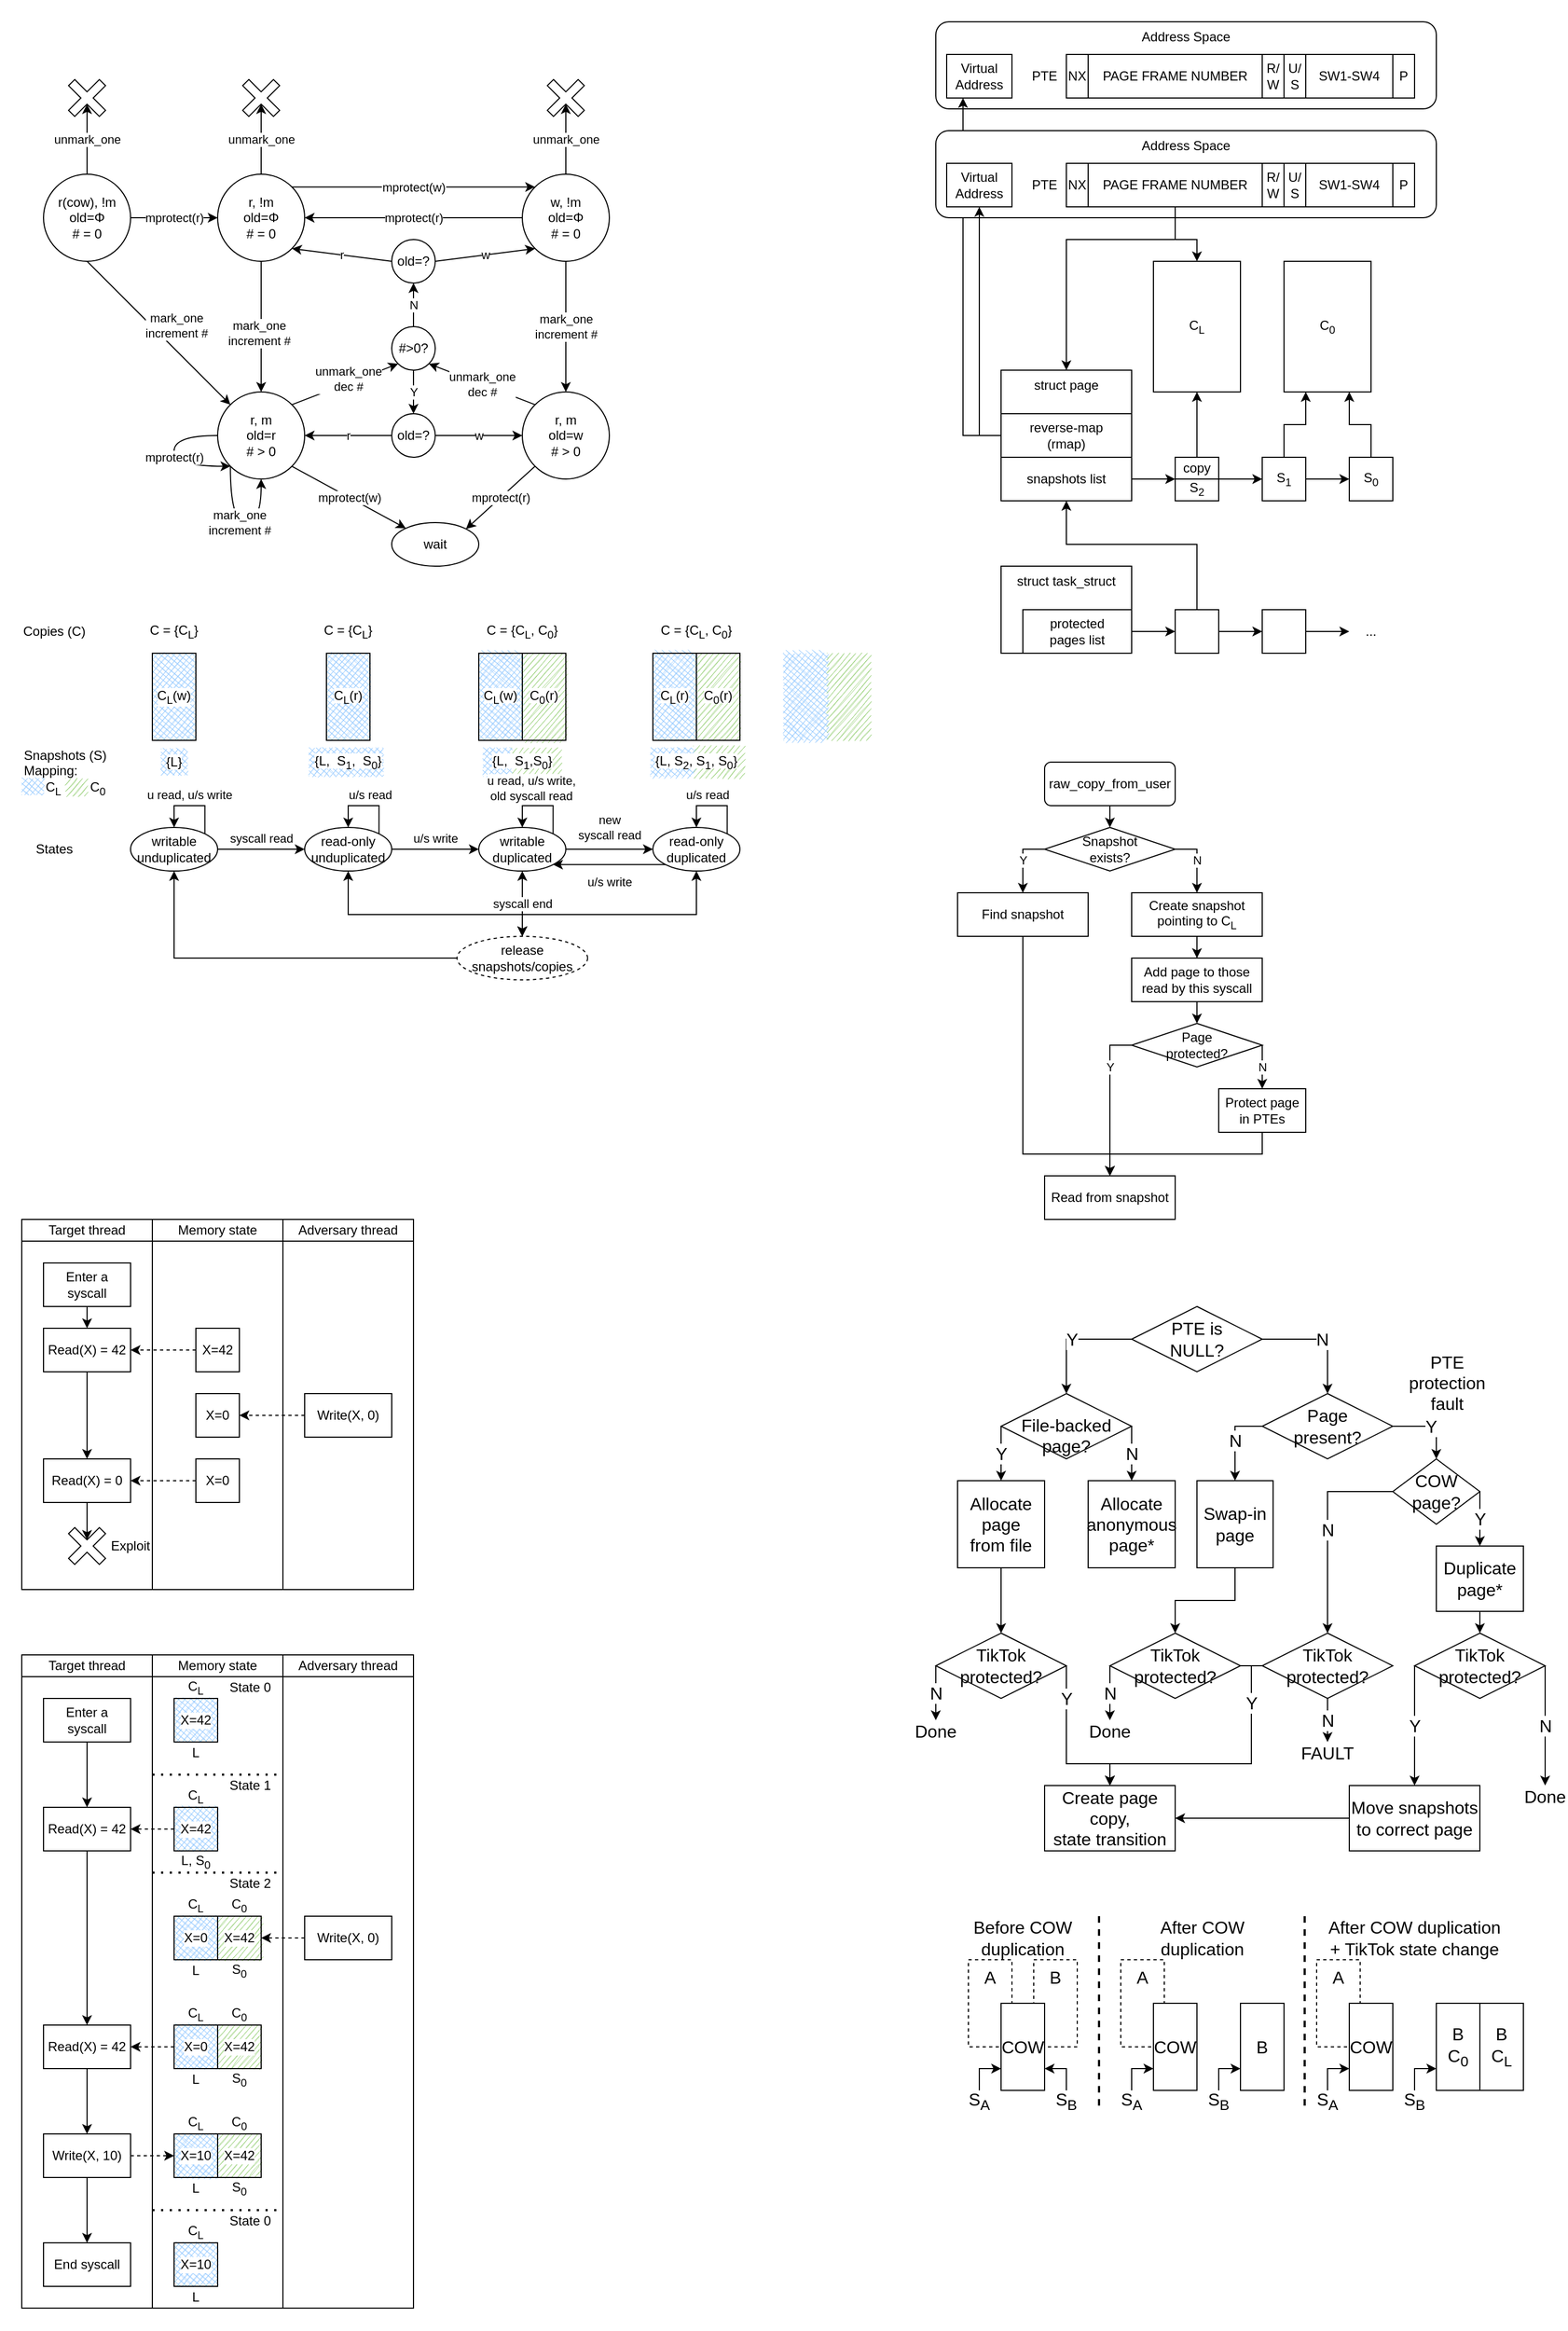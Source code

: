 <mxfile version="14.7.6" type="device"><diagram id="ZgGV1-kqw9fMqNRYj13-" name="Page-1"><mxGraphModel dx="888" dy="1388" grid="1" gridSize="10" guides="1" tooltips="1" connect="1" arrows="1" fold="1" page="1" pageScale="1" pageWidth="850" pageHeight="1100" math="0" shadow="0"><root><mxCell id="0"/><mxCell id="1" parent="0"/><mxCell id="BvnVw-4qKByz3GFjecwE-68" value="" style="rounded=0;whiteSpace=wrap;html=1;fontSize=16;verticalAlign=middle;fillColor=none;strokeColor=none;" vertex="1" parent="1"><mxGeometry x="900" y="1800" width="560" height="180" as="geometry"/></mxCell><mxCell id="BvnVw-4qKByz3GFjecwE-36" value="A" style="rounded=0;whiteSpace=wrap;html=1;fontSize=16;fillColor=none;verticalAlign=top;dashed=1;" vertex="1" parent="1"><mxGeometry x="930" y="1840" width="40" height="80" as="geometry"/></mxCell><mxCell id="BvnVw-4qKByz3GFjecwE-37" value="B" style="rounded=0;whiteSpace=wrap;html=1;fontSize=16;fillColor=none;verticalAlign=top;dashed=1;" vertex="1" parent="1"><mxGeometry x="990" y="1840" width="40" height="80" as="geometry"/></mxCell><mxCell id="BvnVw-4qKByz3GFjecwE-39" value="A" style="rounded=0;whiteSpace=wrap;html=1;fontSize=16;fillColor=none;verticalAlign=top;dashed=1;" vertex="1" parent="1"><mxGeometry x="1070" y="1840" width="40" height="80" as="geometry"/></mxCell><mxCell id="BvnVw-4qKByz3GFjecwE-42" value="A" style="rounded=0;whiteSpace=wrap;html=1;fontSize=16;fillColor=none;verticalAlign=top;dashed=1;" vertex="1" parent="1"><mxGeometry x="1250" y="1840" width="40" height="80" as="geometry"/></mxCell><mxCell id="BvnVw-4qKByz3GFjecwE-44" value="&lt;div&gt;B&lt;/div&gt;C&lt;sub&gt;L&lt;/sub&gt;" style="rounded=0;whiteSpace=wrap;html=1;fontSize=16;verticalAlign=middle;" vertex="1" parent="1"><mxGeometry x="1400" y="1880" width="40" height="80" as="geometry"/></mxCell><mxCell id="BvnVw-4qKByz3GFjecwE-34" value="" style="rounded=0;whiteSpace=wrap;html=1;fontSize=16;verticalAlign=middle;fillColor=none;strokeColor=none;" vertex="1" parent="1"><mxGeometry x="880" y="1240" width="600" height="500" as="geometry"/></mxCell><mxCell id="hSm4koDUXmgNAm0xiuls-177" value="&lt;div align=&quot;center&quot;&gt;Address Space&lt;/div&gt;" style="rounded=1;whiteSpace=wrap;html=1;align=center;verticalAlign=top;" parent="1" vertex="1"><mxGeometry x="900" y="60" width="460" height="80" as="geometry"/></mxCell><mxCell id="hSm4koDUXmgNAm0xiuls-195" value="" style="rounded=0;whiteSpace=wrap;html=1;align=center;fillColor=none;strokeColor=none;" parent="1" vertex="1"><mxGeometry x="880" y="40" width="500" height="620" as="geometry"/></mxCell><mxCell id="hSm4koDUXmgNAm0xiuls-194" style="edgeStyle=orthogonalEdgeStyle;rounded=0;orthogonalLoop=1;jettySize=auto;html=1;exitX=0;exitY=0.5;exitDx=0;exitDy=0;entryX=0.25;entryY=1;entryDx=0;entryDy=0;" parent="1" source="hSm4koDUXmgNAm0xiuls-149" target="hSm4koDUXmgNAm0xiuls-187" edge="1"><mxGeometry relative="1" as="geometry"/></mxCell><mxCell id="8cbXPjj0JMSHBprmDZsg-39" value="&lt;div align=&quot;center&quot;&gt;Address Space&lt;/div&gt;" style="rounded=1;whiteSpace=wrap;html=1;align=center;verticalAlign=top;" parent="1" vertex="1"><mxGeometry x="900" y="160" width="460" height="80" as="geometry"/></mxCell><mxCell id="8cbXPjj0JMSHBprmDZsg-22" value="" style="rounded=0;whiteSpace=wrap;html=1;verticalAlign=middle;fillColor=none;strokeColor=none;" parent="1" vertex="1"><mxGeometry x="900" y="720" width="360" height="470" as="geometry"/></mxCell><mxCell id="hSm4koDUXmgNAm0xiuls-193" style="edgeStyle=orthogonalEdgeStyle;rounded=0;orthogonalLoop=1;jettySize=auto;html=1;exitX=0;exitY=0.5;exitDx=0;exitDy=0;entryX=0.5;entryY=1;entryDx=0;entryDy=0;" parent="1" source="hSm4koDUXmgNAm0xiuls-149" target="hSm4koDUXmgNAm0xiuls-162" edge="1"><mxGeometry relative="1" as="geometry"/></mxCell><mxCell id="hSm4koDUXmgNAm0xiuls-96" value="" style="rounded=0;whiteSpace=wrap;html=1;fillColor=none;strokeColor=none;" parent="1" vertex="1"><mxGeometry x="40" y="1540" width="400" height="640" as="geometry"/></mxCell><mxCell id="hSm4koDUXmgNAm0xiuls-95" value="" style="rounded=0;whiteSpace=wrap;html=1;fillColor=none;strokeColor=none;" parent="1" vertex="1"><mxGeometry x="40" y="1140" width="400" height="380" as="geometry"/></mxCell><mxCell id="hSm4koDUXmgNAm0xiuls-52" value="" style="rounded=0;whiteSpace=wrap;html=1;fillColor=none;" parent="1" vertex="1"><mxGeometry x="60" y="1580" width="120" height="580" as="geometry"/></mxCell><mxCell id="hSm4koDUXmgNAm0xiuls-53" value="" style="rounded=0;whiteSpace=wrap;html=1;fillColor=none;" parent="1" vertex="1"><mxGeometry x="180" y="1580" width="120" height="580" as="geometry"/></mxCell><mxCell id="hSm4koDUXmgNAm0xiuls-54" value="" style="rounded=0;whiteSpace=wrap;html=1;fillColor=none;" parent="1" vertex="1"><mxGeometry x="300" y="1580" width="120" height="580" as="geometry"/></mxCell><mxCell id="hSm4koDUXmgNAm0xiuls-88" value="" style="rounded=0;whiteSpace=wrap;html=1;labelBackgroundColor=#ffffff;sketch=1;strokeColor=none;fillStyle=cross-hatch;fillColor=#99CCFF;" parent="1" vertex="1"><mxGeometry x="200" y="2100" width="40" height="40" as="geometry"/></mxCell><mxCell id="hSm4koDUXmgNAm0xiuls-83" value="" style="rounded=0;whiteSpace=wrap;html=1;labelBackgroundColor=#ffffff;sketch=1;strokeColor=none;fillStyle=cross-hatch;fillColor=#99CCFF;" parent="1" vertex="1"><mxGeometry x="200" y="1600" width="40" height="40" as="geometry"/></mxCell><mxCell id="hSm4koDUXmgNAm0xiuls-84" value="" style="rounded=0;whiteSpace=wrap;html=1;labelBackgroundColor=#ffffff;sketch=1;strokeColor=none;fillStyle=cross-hatch;fillColor=#99CCFF;" parent="1" vertex="1"><mxGeometry x="200" y="1700" width="40" height="40" as="geometry"/></mxCell><mxCell id="hSm4koDUXmgNAm0xiuls-85" value="" style="rounded=0;whiteSpace=wrap;html=1;labelBackgroundColor=#ffffff;sketch=1;strokeColor=none;fillStyle=cross-hatch;fillColor=#99CCFF;" parent="1" vertex="1"><mxGeometry x="200" y="1800" width="40" height="40" as="geometry"/></mxCell><mxCell id="hSm4koDUXmgNAm0xiuls-86" value="" style="rounded=0;whiteSpace=wrap;html=1;labelBackgroundColor=#ffffff;sketch=1;strokeColor=none;fillStyle=cross-hatch;fillColor=#99CCFF;" parent="1" vertex="1"><mxGeometry x="200" y="1900" width="40" height="40" as="geometry"/></mxCell><mxCell id="hSm4koDUXmgNAm0xiuls-87" value="" style="rounded=0;whiteSpace=wrap;html=1;labelBackgroundColor=#ffffff;sketch=1;strokeColor=none;fillStyle=cross-hatch;fillColor=#99CCFF;" parent="1" vertex="1"><mxGeometry x="200" y="2000" width="40" height="40" as="geometry"/></mxCell><mxCell id="hSm4koDUXmgNAm0xiuls-90" value="" style="rounded=0;whiteSpace=wrap;html=1;labelBackgroundColor=#ffffff;sketch=1;strokeColor=none;fillStyle=hachure;fillColor=#97D077;" parent="1" vertex="1"><mxGeometry x="240" y="1800" width="40" height="40" as="geometry"/></mxCell><mxCell id="hSm4koDUXmgNAm0xiuls-91" value="" style="rounded=0;whiteSpace=wrap;html=1;labelBackgroundColor=#ffffff;sketch=1;strokeColor=none;fillStyle=hachure;fillColor=#97D077;" parent="1" vertex="1"><mxGeometry x="240" y="1900" width="40" height="40" as="geometry"/></mxCell><mxCell id="hSm4koDUXmgNAm0xiuls-92" value="" style="rounded=0;whiteSpace=wrap;html=1;labelBackgroundColor=#ffffff;sketch=1;strokeColor=none;fillStyle=hachure;fillColor=#97D077;" parent="1" vertex="1"><mxGeometry x="240" y="2000" width="40" height="40" as="geometry"/></mxCell><mxCell id="sgO2sDlPtiAHOV2v07FV-78" value="" style="rounded=0;whiteSpace=wrap;html=1;labelBackgroundColor=#ffffff;sketch=0;fontFamily=Courier New;fillColor=none;strokeColor=none;" parent="1" vertex="1"><mxGeometry x="40" y="580" width="700" height="380" as="geometry"/></mxCell><mxCell id="sgO2sDlPtiAHOV2v07FV-73" value="" style="rounded=0;whiteSpace=wrap;html=1;labelBackgroundColor=#ffffff;sketch=1;strokeColor=none;fillStyle=hachure;fillColor=#97D077;" parent="1" vertex="1"><mxGeometry x="677.5" y="725" width="46.5" height="30" as="geometry"/></mxCell><mxCell id="sgO2sDlPtiAHOV2v07FV-74" value="" style="rounded=0;whiteSpace=wrap;html=1;labelBackgroundColor=#ffffff;sketch=1;strokeColor=none;fillStyle=cross-hatch;fillColor=#99CCFF;" parent="1" vertex="1"><mxGeometry x="638" y="727" width="39.5" height="26" as="geometry"/></mxCell><mxCell id="sgO2sDlPtiAHOV2v07FV-65" value="" style="rounded=0;whiteSpace=wrap;html=1;labelBackgroundColor=#ffffff;sketch=1;strokeColor=none;fillStyle=cross-hatch;fillColor=#99CCFF;" parent="1" vertex="1"><mxGeometry x="324" y="727" width="68" height="26" as="geometry"/></mxCell><mxCell id="sgO2sDlPtiAHOV2v07FV-68" value="" style="rounded=0;whiteSpace=wrap;html=1;labelBackgroundColor=#ffffff;sketch=1;strokeColor=none;fillStyle=cross-hatch;fillColor=#99CCFF;fontStyle=1" parent="1" vertex="1"><mxGeometry x="484" y="727" width="26" height="26" as="geometry"/></mxCell><mxCell id="sgO2sDlPtiAHOV2v07FV-69" value="" style="rounded=0;whiteSpace=wrap;html=1;labelBackgroundColor=#ffffff;sketch=1;strokeColor=none;fillStyle=hachure;fillColor=#97D077;fontStyle=1" parent="1" vertex="1"><mxGeometry x="510" y="727" width="46" height="23" as="geometry"/></mxCell><mxCell id="sgO2sDlPtiAHOV2v07FV-58" value="" style="rounded=0;whiteSpace=wrap;html=1;labelBackgroundColor=#ffffff;sketch=1;strokeColor=none;fillStyle=hachure;fillColor=#97D077;" parent="1" vertex="1"><mxGeometry x="520" y="640" width="40" height="80" as="geometry"/></mxCell><mxCell id="sgO2sDlPtiAHOV2v07FV-59" value="" style="rounded=0;whiteSpace=wrap;html=1;labelBackgroundColor=#ffffff;sketch=1;strokeColor=none;fillStyle=hachure;fillColor=#97D077;" parent="1" vertex="1"><mxGeometry x="680" y="640" width="40" height="80" as="geometry"/></mxCell><mxCell id="sgO2sDlPtiAHOV2v07FV-46" value="&lt;div&gt;&lt;span style=&quot;background-color: rgb(255 , 255 , 255)&quot;&gt;C&lt;sub&gt;0&lt;/sub&gt;(r)&lt;/span&gt;&lt;/div&gt;" style="rounded=0;whiteSpace=wrap;html=1;sketch=0;fillColor=none;" parent="1" vertex="1"><mxGeometry x="520" y="640" width="40" height="80" as="geometry"/></mxCell><mxCell id="sgO2sDlPtiAHOV2v07FV-52" value="&lt;div&gt;&lt;span style=&quot;background-color: rgb(255 , 255 , 255)&quot;&gt;C&lt;sub&gt;0&lt;/sub&gt;(r)&lt;/span&gt;&lt;/div&gt;" style="rounded=0;whiteSpace=wrap;html=1;fillColor=none;" parent="1" vertex="1"><mxGeometry x="680" y="640" width="40" height="80" as="geometry"/></mxCell><mxCell id="sgO2sDlPtiAHOV2v07FV-54" value="" style="rounded=0;whiteSpace=wrap;html=1;labelBackgroundColor=#ffffff;sketch=1;strokeColor=none;fillStyle=cross-hatch;fillColor=#99CCFF;" parent="1" vertex="1"><mxGeometry x="640" y="640" width="40" height="80" as="geometry"/></mxCell><mxCell id="sgO2sDlPtiAHOV2v07FV-55" value="" style="rounded=0;whiteSpace=wrap;html=1;labelBackgroundColor=#ffffff;sketch=1;strokeColor=none;fillStyle=cross-hatch;fillColor=#99CCFF;" parent="1" vertex="1"><mxGeometry x="480" y="640" width="40" height="80" as="geometry"/></mxCell><mxCell id="sgO2sDlPtiAHOV2v07FV-56" value="" style="rounded=0;whiteSpace=wrap;html=1;labelBackgroundColor=#ffffff;sketch=1;strokeColor=none;fillStyle=cross-hatch;fillColor=#99CCFF;" parent="1" vertex="1"><mxGeometry x="340" y="640" width="40" height="80" as="geometry"/></mxCell><mxCell id="sgO2sDlPtiAHOV2v07FV-57" value="" style="rounded=0;whiteSpace=wrap;html=1;labelBackgroundColor=#ffffff;sketch=1;strokeColor=none;fillStyle=cross-hatch;fillColor=#99CCFF;" parent="1" vertex="1"><mxGeometry x="180" y="640" width="40" height="80" as="geometry"/></mxCell><mxCell id="dhuzZzmLRCIXjbbIye5t-8" value="unmark_one" style="edgeStyle=orthogonalEdgeStyle;rounded=0;orthogonalLoop=1;jettySize=auto;html=1;exitX=0.5;exitY=0;exitDx=0;exitDy=0;entryX=0;entryY=0;entryDx=24;entryDy=24;entryPerimeter=0;" parent="1" source="dhuzZzmLRCIXjbbIye5t-1" target="dhuzZzmLRCIXjbbIye5t-6" edge="1"><mxGeometry relative="1" as="geometry"/></mxCell><mxCell id="dhuzZzmLRCIXjbbIye5t-15" style="edgeStyle=orthogonalEdgeStyle;rounded=0;orthogonalLoop=1;jettySize=auto;html=1;exitX=0.5;exitY=1;exitDx=0;exitDy=0;entryX=0.5;entryY=0;entryDx=0;entryDy=0;" parent="1" source="dhuzZzmLRCIXjbbIye5t-1" target="dhuzZzmLRCIXjbbIye5t-4" edge="1"><mxGeometry relative="1" as="geometry"/></mxCell><mxCell id="dhuzZzmLRCIXjbbIye5t-18" value="&lt;div&gt;mark_one&lt;/div&gt;&lt;div&gt;increment #&lt;br&gt;&lt;/div&gt;" style="edgeLabel;html=1;align=center;verticalAlign=middle;resizable=0;points=[];" parent="dhuzZzmLRCIXjbbIye5t-15" vertex="1" connectable="0"><mxGeometry x="0.088" y="-2" relative="1" as="geometry"><mxPoint as="offset"/></mxGeometry></mxCell><mxCell id="dhuzZzmLRCIXjbbIye5t-20" value="mprotect(w)" style="edgeStyle=none;rounded=0;orthogonalLoop=1;jettySize=auto;html=1;exitX=1;exitY=0;exitDx=0;exitDy=0;entryX=0;entryY=0;entryDx=0;entryDy=0;" parent="1" source="dhuzZzmLRCIXjbbIye5t-1" target="dhuzZzmLRCIXjbbIye5t-3" edge="1"><mxGeometry relative="1" as="geometry"><Array as="points"/></mxGeometry></mxCell><mxCell id="dhuzZzmLRCIXjbbIye5t-1" value="&lt;div&gt;r, !m&lt;/div&gt;&lt;div&gt;old=&lt;span class=&quot;aCOpRe&quot;&gt;&lt;span&gt;Φ&lt;/span&gt;&lt;/span&gt;&lt;/div&gt;&lt;div&gt;&lt;span class=&quot;aCOpRe&quot;&gt;&lt;span&gt;# = 0&lt;br&gt;&lt;/span&gt;&lt;/span&gt; &lt;/div&gt;" style="ellipse;whiteSpace=wrap;html=1;aspect=fixed;" parent="1" vertex="1"><mxGeometry x="240" y="200" width="80" height="80" as="geometry"/></mxCell><mxCell id="dhuzZzmLRCIXjbbIye5t-14" style="rounded=0;orthogonalLoop=1;jettySize=auto;html=1;exitX=0.5;exitY=1;exitDx=0;exitDy=0;" parent="1" source="dhuzZzmLRCIXjbbIye5t-2" target="dhuzZzmLRCIXjbbIye5t-4" edge="1"><mxGeometry relative="1" as="geometry"/></mxCell><mxCell id="dhuzZzmLRCIXjbbIye5t-17" value="&lt;div&gt;mark_one&lt;/div&gt;&lt;div&gt;increment #&lt;br&gt;&lt;/div&gt;" style="edgeLabel;html=1;align=center;verticalAlign=middle;resizable=0;points=[];" parent="dhuzZzmLRCIXjbbIye5t-14" vertex="1" connectable="0"><mxGeometry x="0.156" y="1" relative="1" as="geometry"><mxPoint x="5.26" y="-16.67" as="offset"/></mxGeometry></mxCell><mxCell id="dhuzZzmLRCIXjbbIye5t-25" value="mprotect(r)" style="edgeStyle=none;rounded=0;orthogonalLoop=1;jettySize=auto;html=1;exitX=1;exitY=0.5;exitDx=0;exitDy=0;entryX=0;entryY=0.5;entryDx=0;entryDy=0;" parent="1" source="dhuzZzmLRCIXjbbIye5t-2" target="dhuzZzmLRCIXjbbIye5t-1" edge="1"><mxGeometry relative="1" as="geometry"/></mxCell><mxCell id="dhuzZzmLRCIXjbbIye5t-2" value="r(cow), !m&lt;div&gt;old=&lt;span class=&quot;aCOpRe&quot;&gt;&lt;span&gt;Φ&lt;/span&gt;&lt;/span&gt;&lt;/div&gt;&lt;div&gt;&lt;span class=&quot;aCOpRe&quot;&gt;&lt;span&gt;# = 0&lt;br&gt;&lt;/span&gt;&lt;/span&gt; &lt;/div&gt;" style="ellipse;whiteSpace=wrap;html=1;aspect=fixed;" parent="1" vertex="1"><mxGeometry x="80" y="200" width="80" height="80" as="geometry"/></mxCell><mxCell id="dhuzZzmLRCIXjbbIye5t-16" value="&lt;div&gt;mark_one&lt;/div&gt;&lt;div&gt;increment #&lt;br&gt;&lt;/div&gt;" style="edgeStyle=none;rounded=0;orthogonalLoop=1;jettySize=auto;html=1;exitX=0.5;exitY=1;exitDx=0;exitDy=0;entryX=0.5;entryY=0;entryDx=0;entryDy=0;" parent="1" source="dhuzZzmLRCIXjbbIye5t-3" target="dhuzZzmLRCIXjbbIye5t-5" edge="1"><mxGeometry relative="1" as="geometry"/></mxCell><mxCell id="dhuzZzmLRCIXjbbIye5t-24" value="mprotect(r)" style="edgeStyle=none;rounded=0;orthogonalLoop=1;jettySize=auto;html=1;exitX=0;exitY=0.5;exitDx=0;exitDy=0;entryX=1;entryY=0.5;entryDx=0;entryDy=0;" parent="1" source="dhuzZzmLRCIXjbbIye5t-3" target="dhuzZzmLRCIXjbbIye5t-1" edge="1"><mxGeometry relative="1" as="geometry"/></mxCell><mxCell id="dhuzZzmLRCIXjbbIye5t-3" value="w, !m&lt;div&gt;old=&lt;span class=&quot;aCOpRe&quot;&gt;&lt;span&gt;Φ&lt;/span&gt;&lt;/span&gt;&lt;/div&gt;&lt;div&gt;&lt;span class=&quot;aCOpRe&quot;&gt;&lt;span&gt;# = 0&lt;br&gt;&lt;/span&gt;&lt;/span&gt; &lt;/div&gt;" style="ellipse;whiteSpace=wrap;html=1;aspect=fixed;" parent="1" vertex="1"><mxGeometry x="520" y="200" width="80" height="80" as="geometry"/></mxCell><mxCell id="dhuzZzmLRCIXjbbIye5t-30" style="rounded=0;orthogonalLoop=1;jettySize=auto;html=1;exitX=1;exitY=0;exitDx=0;exitDy=0;entryX=0;entryY=1;entryDx=0;entryDy=0;" parent="1" source="dhuzZzmLRCIXjbbIye5t-4" target="dhuzZzmLRCIXjbbIye5t-29" edge="1"><mxGeometry relative="1" as="geometry"/></mxCell><mxCell id="dhuzZzmLRCIXjbbIye5t-32" value="&lt;div&gt;unmark_one&lt;/div&gt;&lt;div&gt;dec #&lt;br&gt;&lt;/div&gt;" style="edgeLabel;html=1;align=center;verticalAlign=middle;resizable=0;points=[];" parent="dhuzZzmLRCIXjbbIye5t-30" vertex="1" connectable="0"><mxGeometry x="0.263" y="-1" relative="1" as="geometry"><mxPoint x="-10.32" y="-1.56" as="offset"/></mxGeometry></mxCell><mxCell id="dhuzZzmLRCIXjbbIye5t-43" value="mprotect(w)" style="edgeStyle=none;rounded=0;orthogonalLoop=1;jettySize=auto;html=1;exitX=1;exitY=1;exitDx=0;exitDy=0;" parent="1" source="dhuzZzmLRCIXjbbIye5t-4" target="dhuzZzmLRCIXjbbIye5t-44" edge="1"><mxGeometry relative="1" as="geometry"><mxPoint x="360" y="500" as="targetPoint"/></mxGeometry></mxCell><mxCell id="dhuzZzmLRCIXjbbIye5t-4" value="&lt;div&gt;r, m&lt;/div&gt;&lt;div&gt;old=&lt;span class=&quot;aCOpRe&quot;&gt;&lt;span&gt;r&lt;/span&gt;&lt;/span&gt;&lt;/div&gt;&lt;div&gt;&lt;span class=&quot;aCOpRe&quot;&gt;&lt;span&gt;# &amp;gt; 0&lt;br&gt;&lt;/span&gt;&lt;/span&gt; &lt;/div&gt;" style="ellipse;whiteSpace=wrap;html=1;aspect=fixed;" parent="1" vertex="1"><mxGeometry x="240" y="400" width="80" height="80" as="geometry"/></mxCell><mxCell id="dhuzZzmLRCIXjbbIye5t-31" value="&lt;div&gt;unmark_one&lt;/div&gt;&lt;div&gt;dec #&lt;br&gt;&lt;/div&gt;" style="rounded=0;orthogonalLoop=1;jettySize=auto;html=1;exitX=0;exitY=0;exitDx=0;exitDy=0;entryX=1;entryY=1;entryDx=0;entryDy=0;" parent="1" source="dhuzZzmLRCIXjbbIye5t-5" target="dhuzZzmLRCIXjbbIye5t-29" edge="1"><mxGeometry relative="1" as="geometry"/></mxCell><mxCell id="dhuzZzmLRCIXjbbIye5t-45" value="mprotect(r)" style="edgeStyle=none;rounded=0;orthogonalLoop=1;jettySize=auto;html=1;exitX=0;exitY=1;exitDx=0;exitDy=0;entryX=1;entryY=0;entryDx=0;entryDy=0;" parent="1" source="dhuzZzmLRCIXjbbIye5t-5" target="dhuzZzmLRCIXjbbIye5t-44" edge="1"><mxGeometry relative="1" as="geometry"/></mxCell><mxCell id="dhuzZzmLRCIXjbbIye5t-5" value="&lt;div&gt;r, m&lt;/div&gt;&lt;div&gt;old=&lt;span class=&quot;aCOpRe&quot;&gt;&lt;span&gt;w&lt;/span&gt;&lt;/span&gt;&lt;/div&gt;&lt;div&gt;&lt;span class=&quot;aCOpRe&quot;&gt;&lt;span&gt;# &amp;gt; 0&lt;br&gt;&lt;/span&gt;&lt;/span&gt; &lt;/div&gt;" style="ellipse;whiteSpace=wrap;html=1;aspect=fixed;" parent="1" vertex="1"><mxGeometry x="520" y="400" width="80" height="80" as="geometry"/></mxCell><mxCell id="dhuzZzmLRCIXjbbIye5t-6" value="" style="shape=cross;whiteSpace=wrap;html=1;rotation=45;" parent="1" vertex="1"><mxGeometry x="260" y="110" width="40" height="40" as="geometry"/></mxCell><mxCell id="dhuzZzmLRCIXjbbIye5t-9" value="unmark_one" style="edgeStyle=orthogonalEdgeStyle;rounded=0;orthogonalLoop=1;jettySize=auto;html=1;exitX=0.5;exitY=0;exitDx=0;exitDy=0;entryX=0;entryY=0;entryDx=24;entryDy=24;entryPerimeter=0;" parent="1" source="dhuzZzmLRCIXjbbIye5t-2" target="dhuzZzmLRCIXjbbIye5t-10" edge="1"><mxGeometry relative="1" as="geometry"><mxPoint x="120" y="200" as="sourcePoint"/></mxGeometry></mxCell><mxCell id="dhuzZzmLRCIXjbbIye5t-10" value="" style="shape=cross;whiteSpace=wrap;html=1;rotation=45;" parent="1" vertex="1"><mxGeometry x="100" y="110" width="40" height="40" as="geometry"/></mxCell><mxCell id="dhuzZzmLRCIXjbbIye5t-11" value="unmark_one" style="edgeStyle=orthogonalEdgeStyle;rounded=0;orthogonalLoop=1;jettySize=auto;html=1;exitX=0.5;exitY=0;exitDx=0;exitDy=0;entryX=0;entryY=0;entryDx=24;entryDy=24;entryPerimeter=0;" parent="1" source="dhuzZzmLRCIXjbbIye5t-3" target="dhuzZzmLRCIXjbbIye5t-12" edge="1"><mxGeometry relative="1" as="geometry"><mxPoint x="560" y="200" as="sourcePoint"/></mxGeometry></mxCell><mxCell id="dhuzZzmLRCIXjbbIye5t-12" value="" style="shape=cross;whiteSpace=wrap;html=1;rotation=45;" parent="1" vertex="1"><mxGeometry x="540" y="110" width="40" height="40" as="geometry"/></mxCell><mxCell id="dhuzZzmLRCIXjbbIye5t-27" value="&lt;div&gt;mark_one&lt;/div&gt;&lt;div&gt;increment #&lt;br&gt;&lt;/div&gt;" style="edgeStyle=orthogonalEdgeStyle;rounded=0;orthogonalLoop=1;jettySize=auto;html=1;exitX=0;exitY=1;exitDx=0;exitDy=0;entryX=0.5;entryY=1;entryDx=0;entryDy=0;curved=1;" parent="1" source="dhuzZzmLRCIXjbbIye5t-4" target="dhuzZzmLRCIXjbbIye5t-4" edge="1"><mxGeometry relative="1" as="geometry"><Array as="points"><mxPoint x="252" y="520"/><mxPoint x="280" y="520"/></Array></mxGeometry></mxCell><mxCell id="dhuzZzmLRCIXjbbIye5t-28" value="mprotect(r)" style="edgeStyle=orthogonalEdgeStyle;curved=1;rounded=0;orthogonalLoop=1;jettySize=auto;html=1;exitX=0;exitY=0.5;exitDx=0;exitDy=0;entryX=0;entryY=1;entryDx=0;entryDy=0;" parent="1" source="dhuzZzmLRCIXjbbIye5t-4" target="dhuzZzmLRCIXjbbIye5t-4" edge="1"><mxGeometry relative="1" as="geometry"><Array as="points"><mxPoint x="200" y="440"/><mxPoint x="200" y="468"/></Array></mxGeometry></mxCell><mxCell id="dhuzZzmLRCIXjbbIye5t-33" value="Y" style="edgeStyle=none;rounded=0;orthogonalLoop=1;jettySize=auto;html=1;exitX=0.5;exitY=1;exitDx=0;exitDy=0;entryX=0.5;entryY=0;entryDx=0;entryDy=0;" parent="1" source="dhuzZzmLRCIXjbbIye5t-29" target="dhuzZzmLRCIXjbbIye5t-35" edge="1"><mxGeometry relative="1" as="geometry"><mxPoint x="419.857" y="440" as="targetPoint"/></mxGeometry></mxCell><mxCell id="dhuzZzmLRCIXjbbIye5t-39" value="N" style="edgeStyle=none;rounded=0;orthogonalLoop=1;jettySize=auto;html=1;exitX=0.5;exitY=0;exitDx=0;exitDy=0;entryX=0.5;entryY=1;entryDx=0;entryDy=0;" parent="1" source="dhuzZzmLRCIXjbbIye5t-29" target="dhuzZzmLRCIXjbbIye5t-38" edge="1"><mxGeometry relative="1" as="geometry"/></mxCell><mxCell id="dhuzZzmLRCIXjbbIye5t-29" value="#&amp;gt;0?" style="ellipse;whiteSpace=wrap;html=1;" parent="1" vertex="1"><mxGeometry x="400" y="340" width="40" height="40" as="geometry"/></mxCell><mxCell id="dhuzZzmLRCIXjbbIye5t-36" value="r" style="edgeStyle=none;rounded=0;orthogonalLoop=1;jettySize=auto;html=1;exitX=0;exitY=0.5;exitDx=0;exitDy=0;entryX=1;entryY=0.5;entryDx=0;entryDy=0;" parent="1" source="dhuzZzmLRCIXjbbIye5t-35" target="dhuzZzmLRCIXjbbIye5t-4" edge="1"><mxGeometry relative="1" as="geometry"/></mxCell><mxCell id="dhuzZzmLRCIXjbbIye5t-37" value="w" style="edgeStyle=none;rounded=0;orthogonalLoop=1;jettySize=auto;html=1;exitX=1;exitY=0.5;exitDx=0;exitDy=0;entryX=0;entryY=0.5;entryDx=0;entryDy=0;" parent="1" source="dhuzZzmLRCIXjbbIye5t-35" target="dhuzZzmLRCIXjbbIye5t-5" edge="1"><mxGeometry relative="1" as="geometry"/></mxCell><mxCell id="dhuzZzmLRCIXjbbIye5t-35" value="old=?" style="ellipse;whiteSpace=wrap;html=1;" parent="1" vertex="1"><mxGeometry x="400" y="420" width="40" height="40" as="geometry"/></mxCell><mxCell id="dhuzZzmLRCIXjbbIye5t-40" value="w" style="edgeStyle=none;rounded=0;orthogonalLoop=1;jettySize=auto;html=1;exitX=1;exitY=0.5;exitDx=0;exitDy=0;entryX=0;entryY=1;entryDx=0;entryDy=0;" parent="1" source="dhuzZzmLRCIXjbbIye5t-38" target="dhuzZzmLRCIXjbbIye5t-3" edge="1"><mxGeometry relative="1" as="geometry"/></mxCell><mxCell id="dhuzZzmLRCIXjbbIye5t-42" value="r" style="edgeStyle=none;rounded=0;orthogonalLoop=1;jettySize=auto;html=1;exitX=0;exitY=0.5;exitDx=0;exitDy=0;entryX=1;entryY=1;entryDx=0;entryDy=0;" parent="1" source="dhuzZzmLRCIXjbbIye5t-38" target="dhuzZzmLRCIXjbbIye5t-1" edge="1"><mxGeometry relative="1" as="geometry"/></mxCell><mxCell id="dhuzZzmLRCIXjbbIye5t-38" value="old=?" style="ellipse;whiteSpace=wrap;html=1;" parent="1" vertex="1"><mxGeometry x="400" y="260" width="40" height="40" as="geometry"/></mxCell><mxCell id="dhuzZzmLRCIXjbbIye5t-44" value="wait" style="ellipse;whiteSpace=wrap;html=1;" parent="1" vertex="1"><mxGeometry x="400" y="520" width="80" height="40" as="geometry"/></mxCell><mxCell id="sgO2sDlPtiAHOV2v07FV-21" value="syscall read" style="edgeStyle=orthogonalEdgeStyle;rounded=0;orthogonalLoop=1;jettySize=auto;html=1;exitX=1;exitY=0.5;exitDx=0;exitDy=0;" parent="1" source="sgO2sDlPtiAHOV2v07FV-17" target="sgO2sDlPtiAHOV2v07FV-18" edge="1"><mxGeometry y="10" relative="1" as="geometry"><mxPoint as="offset"/></mxGeometry></mxCell><mxCell id="sgO2sDlPtiAHOV2v07FV-17" value="&lt;div&gt;writable&lt;/div&gt;&lt;div&gt;unduplicated&lt;br&gt;&lt;/div&gt;" style="ellipse;whiteSpace=wrap;html=1;" parent="1" vertex="1"><mxGeometry x="160" y="800" width="80" height="40" as="geometry"/></mxCell><mxCell id="sgO2sDlPtiAHOV2v07FV-24" value="u/s write" style="edgeStyle=orthogonalEdgeStyle;rounded=0;orthogonalLoop=1;jettySize=auto;html=1;exitX=1;exitY=0.5;exitDx=0;exitDy=0;entryX=0;entryY=0.5;entryDx=0;entryDy=0;" parent="1" source="sgO2sDlPtiAHOV2v07FV-18" target="sgO2sDlPtiAHOV2v07FV-19" edge="1"><mxGeometry y="10" relative="1" as="geometry"><mxPoint as="offset"/></mxGeometry></mxCell><mxCell id="sgO2sDlPtiAHOV2v07FV-31" value="" style="rounded=0;orthogonalLoop=1;jettySize=auto;html=1;exitX=0.5;exitY=1;exitDx=0;exitDy=0;entryX=0.5;entryY=0;entryDx=0;entryDy=0;startArrow=classic;startFill=1;" parent="1" source="sgO2sDlPtiAHOV2v07FV-18" target="sgO2sDlPtiAHOV2v07FV-27" edge="1"><mxGeometry relative="1" as="geometry"><Array as="points"><mxPoint x="360" y="880"/><mxPoint x="520" y="880"/></Array></mxGeometry></mxCell><mxCell id="sgO2sDlPtiAHOV2v07FV-18" value="read-only&lt;br&gt;&lt;div&gt;unduplicated&lt;br&gt;&lt;/div&gt;" style="ellipse;whiteSpace=wrap;html=1;" parent="1" vertex="1"><mxGeometry x="320" y="800" width="80" height="40" as="geometry"/></mxCell><mxCell id="sgO2sDlPtiAHOV2v07FV-26" value="&lt;div&gt;new&lt;br&gt;&lt;/div&gt;&lt;div&gt;syscall read&lt;/div&gt;" style="edgeStyle=orthogonalEdgeStyle;rounded=0;orthogonalLoop=1;jettySize=auto;html=1;exitX=1;exitY=0.5;exitDx=0;exitDy=0;entryX=0;entryY=0.5;entryDx=0;entryDy=0;" parent="1" source="sgO2sDlPtiAHOV2v07FV-19" target="sgO2sDlPtiAHOV2v07FV-20" edge="1"><mxGeometry y="20" relative="1" as="geometry"><mxPoint as="offset"/></mxGeometry></mxCell><mxCell id="sgO2sDlPtiAHOV2v07FV-30" value="&lt;span style=&quot;background-color: rgb(255 , 255 , 255)&quot;&gt;syscall end&lt;/span&gt;" style="rounded=0;orthogonalLoop=1;jettySize=auto;html=1;exitX=0.5;exitY=1;exitDx=0;exitDy=0;entryX=0.5;entryY=0;entryDx=0;entryDy=0;startArrow=classic;startFill=1;" parent="1" source="sgO2sDlPtiAHOV2v07FV-19" target="sgO2sDlPtiAHOV2v07FV-27" edge="1"><mxGeometry relative="1" as="geometry"><mxPoint as="offset"/></mxGeometry></mxCell><mxCell id="sgO2sDlPtiAHOV2v07FV-19" value="writable&lt;br&gt;&lt;div&gt;duplicated&lt;br&gt;&lt;/div&gt;" style="ellipse;whiteSpace=wrap;html=1;" parent="1" vertex="1"><mxGeometry x="480" y="800" width="80" height="40" as="geometry"/></mxCell><mxCell id="sgO2sDlPtiAHOV2v07FV-28" value="&lt;div&gt;u/s write&lt;/div&gt;" style="edgeStyle=orthogonalEdgeStyle;rounded=0;orthogonalLoop=1;jettySize=auto;html=1;exitX=0;exitY=1;exitDx=0;exitDy=0;entryX=1;entryY=1;entryDx=0;entryDy=0;" parent="1" source="sgO2sDlPtiAHOV2v07FV-20" target="sgO2sDlPtiAHOV2v07FV-19" edge="1"><mxGeometry y="16" relative="1" as="geometry"><mxPoint x="570" y="850" as="targetPoint"/><mxPoint as="offset"/></mxGeometry></mxCell><mxCell id="sgO2sDlPtiAHOV2v07FV-29" value="" style="rounded=0;orthogonalLoop=1;jettySize=auto;html=1;exitX=0.5;exitY=1;exitDx=0;exitDy=0;entryX=0.5;entryY=0;entryDx=0;entryDy=0;startArrow=classic;startFill=1;" parent="1" source="sgO2sDlPtiAHOV2v07FV-20" target="sgO2sDlPtiAHOV2v07FV-27" edge="1"><mxGeometry relative="1" as="geometry"><Array as="points"><mxPoint x="680" y="880"/><mxPoint x="520" y="880"/></Array></mxGeometry></mxCell><mxCell id="sgO2sDlPtiAHOV2v07FV-20" value="read-only&lt;br&gt;&lt;div&gt;duplicated&lt;br&gt;&lt;/div&gt;" style="ellipse;whiteSpace=wrap;html=1;" parent="1" vertex="1"><mxGeometry x="640" y="800" width="80" height="40" as="geometry"/></mxCell><mxCell id="sgO2sDlPtiAHOV2v07FV-22" value="u read, u/s write" style="edgeStyle=orthogonalEdgeStyle;rounded=0;orthogonalLoop=1;jettySize=auto;html=1;exitX=1;exitY=0;exitDx=0;exitDy=0;entryX=0.5;entryY=0;entryDx=0;entryDy=0;" parent="1" source="sgO2sDlPtiAHOV2v07FV-17" target="sgO2sDlPtiAHOV2v07FV-17" edge="1"><mxGeometry x="0.084" y="-10" relative="1" as="geometry"><Array as="points"><mxPoint x="228" y="780"/><mxPoint x="200" y="780"/></Array><mxPoint as="offset"/></mxGeometry></mxCell><mxCell id="sgO2sDlPtiAHOV2v07FV-23" value="u/s read" style="edgeStyle=orthogonalEdgeStyle;rounded=0;orthogonalLoop=1;jettySize=auto;html=1;exitX=1;exitY=0;exitDx=0;exitDy=0;entryX=0.5;entryY=0;entryDx=0;entryDy=0;" parent="1" source="sgO2sDlPtiAHOV2v07FV-18" target="sgO2sDlPtiAHOV2v07FV-18" edge="1"><mxGeometry x="-0.078" y="-10" relative="1" as="geometry"><Array as="points"><mxPoint x="388" y="780"/><mxPoint x="360" y="780"/></Array><mxPoint as="offset"/></mxGeometry></mxCell><mxCell id="sgO2sDlPtiAHOV2v07FV-25" value="&lt;div&gt;&lt;span style=&quot;background-color: transparent&quot;&gt;u read, u/s write,&lt;/span&gt;&lt;/div&gt;&lt;span style=&quot;background-color: transparent&quot;&gt;old syscall read&lt;/span&gt;" style="edgeStyle=orthogonalEdgeStyle;rounded=0;orthogonalLoop=1;jettySize=auto;html=1;exitX=1;exitY=0;exitDx=0;exitDy=0;entryX=0.5;entryY=0;entryDx=0;entryDy=0;" parent="1" source="sgO2sDlPtiAHOV2v07FV-19" target="sgO2sDlPtiAHOV2v07FV-19" edge="1"><mxGeometry x="0.245" y="-16" relative="1" as="geometry"><Array as="points"><mxPoint x="528" y="780"/><mxPoint x="500" y="780"/></Array><mxPoint as="offset"/></mxGeometry></mxCell><mxCell id="sgO2sDlPtiAHOV2v07FV-77" style="edgeStyle=none;rounded=0;orthogonalLoop=1;jettySize=auto;html=1;exitX=0;exitY=0.5;exitDx=0;exitDy=0;entryX=0.5;entryY=1;entryDx=0;entryDy=0;fontFamily=Courier New;" parent="1" source="sgO2sDlPtiAHOV2v07FV-27" target="sgO2sDlPtiAHOV2v07FV-17" edge="1"><mxGeometry relative="1" as="geometry"><Array as="points"><mxPoint x="200" y="920"/></Array></mxGeometry></mxCell><mxCell id="sgO2sDlPtiAHOV2v07FV-27" value="release snapshots/copies" style="ellipse;whiteSpace=wrap;html=1;dashed=1;" parent="1" vertex="1"><mxGeometry x="460" y="900" width="120" height="40" as="geometry"/></mxCell><mxCell id="sgO2sDlPtiAHOV2v07FV-34" value="&lt;div&gt;C&lt;sub&gt;L&lt;/sub&gt;(w)&lt;/div&gt;" style="rounded=0;whiteSpace=wrap;html=1;labelBackgroundColor=#ffffff;sketch=0;fillStyle=cross-hatch;fillColor=none;" parent="1" vertex="1"><mxGeometry x="180" y="640" width="40" height="80" as="geometry"/></mxCell><mxCell id="sgO2sDlPtiAHOV2v07FV-36" value="States" style="text;html=1;strokeColor=none;fillColor=none;align=center;verticalAlign=middle;whiteSpace=wrap;rounded=0;dashed=1;" parent="1" vertex="1"><mxGeometry x="60" y="800" width="60" height="40" as="geometry"/></mxCell><mxCell id="sgO2sDlPtiAHOV2v07FV-37" value="&lt;div&gt;C = {C&lt;sub&gt;L&lt;/sub&gt;}&lt;br&gt;&lt;/div&gt;" style="text;html=1;strokeColor=none;fillColor=none;align=center;verticalAlign=middle;whiteSpace=wrap;rounded=0;" parent="1" vertex="1"><mxGeometry x="160" y="600" width="80" height="40" as="geometry"/></mxCell><mxCell id="sgO2sDlPtiAHOV2v07FV-40" value="&lt;div&gt;&lt;span style=&quot;background-color: rgb(255 , 255 , 255)&quot;&gt;C&lt;sub&gt;L&lt;/sub&gt;(r)&lt;/span&gt;&lt;/div&gt;" style="rounded=0;whiteSpace=wrap;html=1;sketch=0;fillStyle=cross-hatch;fillColor=none;" parent="1" vertex="1"><mxGeometry x="340" y="640" width="40" height="80" as="geometry"/></mxCell><mxCell id="sgO2sDlPtiAHOV2v07FV-41" value="&lt;div&gt;C = {C&lt;sub&gt;L&lt;/sub&gt;}&lt;br&gt;&lt;/div&gt;" style="text;html=1;strokeColor=none;fillColor=none;align=center;verticalAlign=middle;whiteSpace=wrap;rounded=0;" parent="1" vertex="1"><mxGeometry x="320" y="600" width="80" height="40" as="geometry"/></mxCell><mxCell id="sgO2sDlPtiAHOV2v07FV-42" value="&lt;div&gt;&lt;span style=&quot;background-color: rgb(255 , 255 , 255)&quot;&gt;{L,&amp;nbsp; S&lt;sub&gt;1&lt;/sub&gt;,&amp;nbsp; S&lt;sub&gt;0&lt;/sub&gt;}&lt;/span&gt;&lt;/div&gt;" style="text;html=1;strokeColor=none;fillColor=none;align=center;verticalAlign=middle;whiteSpace=wrap;rounded=0;" parent="1" vertex="1"><mxGeometry x="320" y="730" width="80" height="20" as="geometry"/></mxCell><mxCell id="sgO2sDlPtiAHOV2v07FV-43" value="&lt;div&gt;&lt;span style=&quot;background-color: rgb(255 , 255 , 255)&quot;&gt;C&lt;sub&gt;L&lt;/sub&gt;(w)&lt;/span&gt;&lt;/div&gt;" style="rounded=0;whiteSpace=wrap;html=1;sketch=0;fillStyle=cross-hatch;fillColor=none;" parent="1" vertex="1"><mxGeometry x="480" y="640" width="40" height="80" as="geometry"/></mxCell><mxCell id="sgO2sDlPtiAHOV2v07FV-44" value="&lt;div&gt;&lt;/div&gt;&lt;div&gt;C = {C&lt;sub&gt;L&lt;/sub&gt;, C&lt;sub&gt;0&lt;/sub&gt;}&lt;br&gt;&lt;/div&gt;" style="text;html=1;strokeColor=none;fillColor=none;align=center;verticalAlign=middle;whiteSpace=wrap;rounded=0;" parent="1" vertex="1"><mxGeometry x="480" y="600" width="80" height="40" as="geometry"/></mxCell><mxCell id="sgO2sDlPtiAHOV2v07FV-45" value="&lt;div&gt;&lt;span style=&quot;background-color: rgb(255 , 255 , 255)&quot;&gt;{L,&amp;nbsp; S&lt;sub&gt;1&lt;/sub&gt;,S&lt;sub&gt;0&lt;/sub&gt;}&lt;/span&gt;&lt;/div&gt;" style="text;html=1;strokeColor=none;fillColor=none;align=center;verticalAlign=middle;whiteSpace=wrap;rounded=0;" parent="1" vertex="1"><mxGeometry x="480" y="730" width="80" height="20" as="geometry"/></mxCell><mxCell id="sgO2sDlPtiAHOV2v07FV-47" value="Copies (C)" style="text;html=1;strokeColor=none;fillColor=none;align=center;verticalAlign=middle;whiteSpace=wrap;rounded=0;dashed=1;" parent="1" vertex="1"><mxGeometry x="60" y="600" width="60" height="40" as="geometry"/></mxCell><mxCell id="sgO2sDlPtiAHOV2v07FV-48" value="&lt;div&gt;Snapshots (S)&lt;div align=&quot;left&quot;&gt;Mapping:&lt;br&gt;&lt;/div&gt;&lt;div align=&quot;left&quot;&gt;&amp;nbsp;&amp;nbsp; &amp;nbsp;&amp;nbsp; C&lt;sub&gt;L&lt;/sub&gt;&amp;nbsp;&amp;nbsp;&amp;nbsp;&amp;nbsp;&amp;nbsp;&amp;nbsp;&amp;nbsp; C&lt;sub&gt;0&lt;/sub&gt;&lt;br&gt;&lt;/div&gt;&lt;/div&gt;" style="text;html=1;strokeColor=none;fillColor=none;align=center;verticalAlign=top;whiteSpace=wrap;rounded=0;dashed=1;" parent="1" vertex="1"><mxGeometry x="60" y="720" width="80" height="60" as="geometry"/></mxCell><mxCell id="sgO2sDlPtiAHOV2v07FV-49" value="&lt;div&gt;&lt;span style=&quot;background-color: rgb(255 , 255 , 255)&quot;&gt;C&lt;sub&gt;L&lt;/sub&gt;(r)&lt;/span&gt;&lt;/div&gt;" style="rounded=0;whiteSpace=wrap;html=1;fillColor=none;" parent="1" vertex="1"><mxGeometry x="640" y="640" width="40" height="80" as="geometry"/></mxCell><mxCell id="sgO2sDlPtiAHOV2v07FV-50" value="&lt;div&gt;&lt;/div&gt;&lt;div&gt;C = {C&lt;sub&gt;L&lt;/sub&gt;, C&lt;sub&gt;0&lt;/sub&gt;}&lt;br&gt;&lt;/div&gt;" style="text;html=1;strokeColor=none;fillColor=none;align=center;verticalAlign=middle;whiteSpace=wrap;rounded=0;" parent="1" vertex="1"><mxGeometry x="640" y="600" width="80" height="40" as="geometry"/></mxCell><mxCell id="sgO2sDlPtiAHOV2v07FV-51" value="&lt;div&gt;&lt;span style=&quot;background-color: rgb(255 , 255 , 255)&quot;&gt;{L, S&lt;sub&gt;2&lt;/sub&gt;, S&lt;sub&gt;1&lt;/sub&gt;, S&lt;sub&gt;0&lt;/sub&gt;}&lt;/span&gt;&lt;/div&gt;" style="text;html=1;strokeColor=none;fillColor=none;align=center;verticalAlign=middle;whiteSpace=wrap;rounded=0;" parent="1" vertex="1"><mxGeometry x="640" y="730" width="80" height="20" as="geometry"/></mxCell><mxCell id="sgO2sDlPtiAHOV2v07FV-53" value="" style="rounded=0;whiteSpace=wrap;html=1;labelBackgroundColor=#ffffff;sketch=1;strokeColor=none;fillStyle=cross-hatch;fillColor=#99CCFF;" parent="1" vertex="1"><mxGeometry x="760" y="640" width="40" height="80" as="geometry"/></mxCell><mxCell id="sgO2sDlPtiAHOV2v07FV-60" value="" style="rounded=0;whiteSpace=wrap;html=1;labelBackgroundColor=#ffffff;sketch=1;strokeColor=none;fillStyle=hachure;fillColor=#97D077;" parent="1" vertex="1"><mxGeometry x="800" y="640" width="40" height="80" as="geometry"/></mxCell><mxCell id="sgO2sDlPtiAHOV2v07FV-62" value="" style="rounded=0;whiteSpace=wrap;html=1;labelBackgroundColor=#ffffff;sketch=1;strokeColor=none;fillStyle=cross-hatch;fillColor=#99CCFF;" parent="1" vertex="1"><mxGeometry x="188" y="728" width="24" height="24" as="geometry"/></mxCell><mxCell id="sgO2sDlPtiAHOV2v07FV-38" value="&lt;div&gt;&lt;span style=&quot;background-color: rgb(255 , 255 , 255)&quot;&gt;{L}&lt;/span&gt;&lt;/div&gt;" style="text;html=1;strokeColor=none;fillColor=none;align=center;verticalAlign=middle;whiteSpace=wrap;rounded=0;" parent="1" vertex="1"><mxGeometry x="160" y="730" width="80" height="20" as="geometry"/></mxCell><mxCell id="cr6TgSaxyFVnjNvlI5C_-1" value="u/s read" style="edgeStyle=orthogonalEdgeStyle;rounded=0;orthogonalLoop=1;jettySize=auto;html=1;exitX=1;exitY=0;exitDx=0;exitDy=0;entryX=0.5;entryY=0;entryDx=0;entryDy=0;" parent="1" source="sgO2sDlPtiAHOV2v07FV-20" target="sgO2sDlPtiAHOV2v07FV-20" edge="1"><mxGeometry x="0.191" y="-10" relative="1" as="geometry"><Array as="points"><mxPoint x="708" y="780"/><mxPoint x="680" y="780"/></Array><mxPoint as="offset"/></mxGeometry></mxCell><mxCell id="hSm4koDUXmgNAm0xiuls-5" style="edgeStyle=orthogonalEdgeStyle;rounded=0;orthogonalLoop=1;jettySize=auto;html=1;exitX=0.5;exitY=1;exitDx=0;exitDy=0;entryX=0.5;entryY=0;entryDx=0;entryDy=0;" parent="1" source="hSm4koDUXmgNAm0xiuls-3" target="hSm4koDUXmgNAm0xiuls-4" edge="1"><mxGeometry relative="1" as="geometry"/></mxCell><mxCell id="hSm4koDUXmgNAm0xiuls-3" value="Enter a syscall" style="rounded=0;whiteSpace=wrap;html=1;" parent="1" vertex="1"><mxGeometry x="80" y="1600" width="80" height="40" as="geometry"/></mxCell><mxCell id="hSm4koDUXmgNAm0xiuls-4" value="Read(X) = 42" style="rounded=0;whiteSpace=wrap;html=1;" parent="1" vertex="1"><mxGeometry x="80" y="1700" width="80" height="40" as="geometry"/></mxCell><mxCell id="hSm4koDUXmgNAm0xiuls-12" style="edgeStyle=orthogonalEdgeStyle;rounded=0;orthogonalLoop=1;jettySize=auto;html=1;exitX=0.5;exitY=1;exitDx=0;exitDy=0;entryX=0.5;entryY=0;entryDx=0;entryDy=0;" parent="1" source="hSm4koDUXmgNAm0xiuls-4" target="hSm4koDUXmgNAm0xiuls-13" edge="1"><mxGeometry relative="1" as="geometry"><mxPoint x="120" y="1800" as="sourcePoint"/></mxGeometry></mxCell><mxCell id="hSm4koDUXmgNAm0xiuls-15" style="edgeStyle=orthogonalEdgeStyle;rounded=0;orthogonalLoop=1;jettySize=auto;html=1;exitX=0.5;exitY=1;exitDx=0;exitDy=0;entryX=0.5;entryY=0;entryDx=0;entryDy=0;" parent="1" source="hSm4koDUXmgNAm0xiuls-13" edge="1"><mxGeometry relative="1" as="geometry"><mxPoint x="120" y="2000" as="targetPoint"/></mxGeometry></mxCell><mxCell id="hSm4koDUXmgNAm0xiuls-13" value="Read(X) = 42" style="rounded=0;whiteSpace=wrap;html=1;" parent="1" vertex="1"><mxGeometry x="80" y="1900" width="80" height="40" as="geometry"/></mxCell><mxCell id="hSm4koDUXmgNAm0xiuls-16" value="X=42" style="rounded=0;whiteSpace=wrap;html=1;fillColor=none;labelBackgroundColor=#FFFFFF;" parent="1" vertex="1"><mxGeometry x="200" y="1600" width="40" height="40" as="geometry"/></mxCell><mxCell id="hSm4koDUXmgNAm0xiuls-22" style="edgeStyle=orthogonalEdgeStyle;rounded=0;orthogonalLoop=1;jettySize=auto;html=1;exitX=0;exitY=0.5;exitDx=0;exitDy=0;entryX=1;entryY=0.5;entryDx=0;entryDy=0;dashed=1;" parent="1" source="hSm4koDUXmgNAm0xiuls-17" target="hSm4koDUXmgNAm0xiuls-4" edge="1"><mxGeometry relative="1" as="geometry"/></mxCell><mxCell id="hSm4koDUXmgNAm0xiuls-17" value="X=42" style="rounded=0;whiteSpace=wrap;html=1;fillColor=none;labelBackgroundColor=#FFFFFF;" parent="1" vertex="1"><mxGeometry x="200" y="1700" width="40" height="40" as="geometry"/></mxCell><mxCell id="hSm4koDUXmgNAm0xiuls-18" value="X=0" style="rounded=0;whiteSpace=wrap;html=1;fillColor=none;labelBackgroundColor=#FFFFFF;" parent="1" vertex="1"><mxGeometry x="200" y="1800" width="40" height="40" as="geometry"/></mxCell><mxCell id="hSm4koDUXmgNAm0xiuls-19" value="X=42" style="rounded=0;whiteSpace=wrap;html=1;fillColor=none;labelBackgroundColor=#FFFFFF;" parent="1" vertex="1"><mxGeometry x="240" y="1800" width="40" height="40" as="geometry"/></mxCell><mxCell id="hSm4koDUXmgNAm0xiuls-35" style="edgeStyle=orthogonalEdgeStyle;rounded=0;orthogonalLoop=1;jettySize=auto;html=1;exitX=0;exitY=0.5;exitDx=0;exitDy=0;entryX=1;entryY=0.5;entryDx=0;entryDy=0;dashed=1;" parent="1" source="hSm4koDUXmgNAm0xiuls-20" target="hSm4koDUXmgNAm0xiuls-13" edge="1"><mxGeometry relative="1" as="geometry"/></mxCell><mxCell id="hSm4koDUXmgNAm0xiuls-20" value="X=0" style="rounded=0;whiteSpace=wrap;html=1;fillColor=none;labelBackgroundColor=#FFFFFF;" parent="1" vertex="1"><mxGeometry x="200" y="1900" width="40" height="40" as="geometry"/></mxCell><mxCell id="hSm4koDUXmgNAm0xiuls-21" value="X=42" style="rounded=0;whiteSpace=wrap;html=1;fillColor=none;labelBackgroundColor=#FFFFFF;" parent="1" vertex="1"><mxGeometry x="240" y="1900" width="40" height="40" as="geometry"/></mxCell><mxCell id="hSm4koDUXmgNAm0xiuls-23" value="C&lt;sub&gt;L&lt;/sub&gt;" style="text;html=1;strokeColor=none;fillColor=none;align=center;verticalAlign=middle;whiteSpace=wrap;rounded=0;" parent="1" vertex="1"><mxGeometry x="200" y="1580" width="40" height="20" as="geometry"/></mxCell><mxCell id="hSm4koDUXmgNAm0xiuls-24" value="L" style="text;html=1;strokeColor=none;fillColor=none;align=center;verticalAlign=middle;whiteSpace=wrap;rounded=0;" parent="1" vertex="1"><mxGeometry x="200" y="1640" width="40" height="20" as="geometry"/></mxCell><mxCell id="hSm4koDUXmgNAm0xiuls-25" value="C&lt;sub&gt;L&lt;/sub&gt;" style="text;html=1;strokeColor=none;fillColor=none;align=center;verticalAlign=middle;whiteSpace=wrap;rounded=0;" parent="1" vertex="1"><mxGeometry x="200" y="1680" width="40" height="20" as="geometry"/></mxCell><mxCell id="hSm4koDUXmgNAm0xiuls-26" value="L, S&lt;sub&gt;0&lt;/sub&gt;" style="text;html=1;strokeColor=none;fillColor=none;align=center;verticalAlign=middle;whiteSpace=wrap;rounded=0;" parent="1" vertex="1"><mxGeometry x="200" y="1740" width="40" height="20" as="geometry"/></mxCell><mxCell id="hSm4koDUXmgNAm0xiuls-27" value="C&lt;sub&gt;L&lt;/sub&gt;" style="text;html=1;strokeColor=none;fillColor=none;align=center;verticalAlign=middle;whiteSpace=wrap;rounded=0;" parent="1" vertex="1"><mxGeometry x="200" y="1780" width="40" height="20" as="geometry"/></mxCell><mxCell id="hSm4koDUXmgNAm0xiuls-28" value="C&lt;sub&gt;0&lt;/sub&gt;" style="text;html=1;strokeColor=none;fillColor=none;align=center;verticalAlign=middle;whiteSpace=wrap;rounded=0;" parent="1" vertex="1"><mxGeometry x="240" y="1780" width="40" height="20" as="geometry"/></mxCell><mxCell id="hSm4koDUXmgNAm0xiuls-29" value="L" style="text;html=1;strokeColor=none;fillColor=none;align=center;verticalAlign=middle;whiteSpace=wrap;rounded=0;" parent="1" vertex="1"><mxGeometry x="200" y="1840" width="40" height="20" as="geometry"/></mxCell><mxCell id="hSm4koDUXmgNAm0xiuls-30" value="S&lt;sub&gt;0&lt;/sub&gt;" style="text;html=1;strokeColor=none;fillColor=none;align=center;verticalAlign=middle;whiteSpace=wrap;rounded=0;" parent="1" vertex="1"><mxGeometry x="240" y="1840" width="40" height="20" as="geometry"/></mxCell><mxCell id="hSm4koDUXmgNAm0xiuls-31" value="C&lt;sub&gt;L&lt;/sub&gt;" style="text;html=1;strokeColor=none;fillColor=none;align=center;verticalAlign=middle;whiteSpace=wrap;rounded=0;" parent="1" vertex="1"><mxGeometry x="200" y="1880" width="40" height="20" as="geometry"/></mxCell><mxCell id="hSm4koDUXmgNAm0xiuls-32" value="C&lt;sub&gt;0&lt;/sub&gt;" style="text;html=1;strokeColor=none;fillColor=none;align=center;verticalAlign=middle;whiteSpace=wrap;rounded=0;" parent="1" vertex="1"><mxGeometry x="240" y="1880" width="40" height="20" as="geometry"/></mxCell><mxCell id="hSm4koDUXmgNAm0xiuls-33" value="L" style="text;html=1;strokeColor=none;fillColor=none;align=center;verticalAlign=middle;whiteSpace=wrap;rounded=0;" parent="1" vertex="1"><mxGeometry x="200" y="1940" width="40" height="20" as="geometry"/></mxCell><mxCell id="hSm4koDUXmgNAm0xiuls-34" value="S&lt;sub&gt;0&lt;/sub&gt;" style="text;html=1;strokeColor=none;fillColor=none;align=center;verticalAlign=middle;whiteSpace=wrap;rounded=0;" parent="1" vertex="1"><mxGeometry x="240" y="1940" width="40" height="20" as="geometry"/></mxCell><mxCell id="hSm4koDUXmgNAm0xiuls-37" style="edgeStyle=orthogonalEdgeStyle;rounded=0;orthogonalLoop=1;jettySize=auto;html=1;exitX=0;exitY=0.5;exitDx=0;exitDy=0;entryX=1;entryY=0.5;entryDx=0;entryDy=0;dashed=1;" parent="1" source="hSm4koDUXmgNAm0xiuls-36" target="hSm4koDUXmgNAm0xiuls-19" edge="1"><mxGeometry relative="1" as="geometry"/></mxCell><mxCell id="hSm4koDUXmgNAm0xiuls-36" value="Write(X, 0)" style="rounded=0;whiteSpace=wrap;html=1;" parent="1" vertex="1"><mxGeometry x="320" y="1800" width="80" height="40" as="geometry"/></mxCell><mxCell id="hSm4koDUXmgNAm0xiuls-45" style="edgeStyle=orthogonalEdgeStyle;rounded=0;orthogonalLoop=1;jettySize=auto;html=1;exitX=1;exitY=0.5;exitDx=0;exitDy=0;entryX=0;entryY=0.5;entryDx=0;entryDy=0;dashed=1;" parent="1" source="hSm4koDUXmgNAm0xiuls-38" target="hSm4koDUXmgNAm0xiuls-39" edge="1"><mxGeometry relative="1" as="geometry"/></mxCell><mxCell id="hSm4koDUXmgNAm0xiuls-38" value="Write(X, 10)" style="rounded=0;whiteSpace=wrap;html=1;" parent="1" vertex="1"><mxGeometry x="80" y="2000" width="80" height="40" as="geometry"/></mxCell><mxCell id="hSm4koDUXmgNAm0xiuls-39" value="X=10" style="rounded=0;whiteSpace=wrap;html=1;fillColor=none;labelBackgroundColor=#FFFFFF;" parent="1" vertex="1"><mxGeometry x="200" y="2000" width="40" height="40" as="geometry"/></mxCell><mxCell id="hSm4koDUXmgNAm0xiuls-40" value="X=42" style="rounded=0;whiteSpace=wrap;html=1;fillColor=none;labelBackgroundColor=#FFFFFF;" parent="1" vertex="1"><mxGeometry x="240" y="2000" width="40" height="40" as="geometry"/></mxCell><mxCell id="hSm4koDUXmgNAm0xiuls-41" value="C&lt;sub&gt;L&lt;/sub&gt;" style="text;html=1;strokeColor=none;fillColor=none;align=center;verticalAlign=middle;whiteSpace=wrap;rounded=0;" parent="1" vertex="1"><mxGeometry x="200" y="1980" width="40" height="20" as="geometry"/></mxCell><mxCell id="hSm4koDUXmgNAm0xiuls-42" value="C&lt;sub&gt;0&lt;/sub&gt;" style="text;html=1;strokeColor=none;fillColor=none;align=center;verticalAlign=middle;whiteSpace=wrap;rounded=0;" parent="1" vertex="1"><mxGeometry x="240" y="1980" width="40" height="20" as="geometry"/></mxCell><mxCell id="hSm4koDUXmgNAm0xiuls-43" value="L" style="text;html=1;strokeColor=none;fillColor=none;align=center;verticalAlign=middle;whiteSpace=wrap;rounded=0;" parent="1" vertex="1"><mxGeometry x="200" y="2040" width="40" height="20" as="geometry"/></mxCell><mxCell id="hSm4koDUXmgNAm0xiuls-44" value="S&lt;sub&gt;0&lt;/sub&gt;" style="text;html=1;strokeColor=none;fillColor=none;align=center;verticalAlign=middle;whiteSpace=wrap;rounded=0;" parent="1" vertex="1"><mxGeometry x="240" y="2040" width="40" height="20" as="geometry"/></mxCell><mxCell id="hSm4koDUXmgNAm0xiuls-47" value="End syscall" style="rounded=0;whiteSpace=wrap;html=1;" parent="1" vertex="1"><mxGeometry x="80" y="2100" width="80" height="40" as="geometry"/></mxCell><mxCell id="hSm4koDUXmgNAm0xiuls-48" style="edgeStyle=orthogonalEdgeStyle;rounded=0;orthogonalLoop=1;jettySize=auto;html=1;exitX=0.5;exitY=1;exitDx=0;exitDy=0;entryX=0.5;entryY=0;entryDx=0;entryDy=0;" parent="1" edge="1"><mxGeometry relative="1" as="geometry"><mxPoint x="120" y="2040" as="sourcePoint"/><mxPoint x="120" y="2100" as="targetPoint"/></mxGeometry></mxCell><mxCell id="hSm4koDUXmgNAm0xiuls-49" value="X=10" style="rounded=0;whiteSpace=wrap;html=1;fillColor=none;labelBackgroundColor=#FFFFFF;" parent="1" vertex="1"><mxGeometry x="200" y="2100" width="40" height="40" as="geometry"/></mxCell><mxCell id="hSm4koDUXmgNAm0xiuls-50" value="C&lt;sub&gt;L&lt;/sub&gt;" style="text;html=1;strokeColor=none;fillColor=none;align=center;verticalAlign=middle;whiteSpace=wrap;rounded=0;" parent="1" vertex="1"><mxGeometry x="200" y="2080" width="40" height="20" as="geometry"/></mxCell><mxCell id="hSm4koDUXmgNAm0xiuls-51" value="L" style="text;html=1;strokeColor=none;fillColor=none;align=center;verticalAlign=middle;whiteSpace=wrap;rounded=0;" parent="1" vertex="1"><mxGeometry x="200" y="2140" width="40" height="20" as="geometry"/></mxCell><mxCell id="hSm4koDUXmgNAm0xiuls-55" value="Target thread" style="rounded=0;whiteSpace=wrap;html=1;fillColor=none;" parent="1" vertex="1"><mxGeometry x="60" y="1560" width="120" height="20" as="geometry"/></mxCell><mxCell id="hSm4koDUXmgNAm0xiuls-56" value="Adversary thread" style="rounded=0;whiteSpace=wrap;html=1;fillColor=none;" parent="1" vertex="1"><mxGeometry x="300" y="1560" width="120" height="20" as="geometry"/></mxCell><mxCell id="hSm4koDUXmgNAm0xiuls-57" value="Memory state" style="rounded=0;whiteSpace=wrap;html=1;fillColor=none;" parent="1" vertex="1"><mxGeometry x="180" y="1560" width="120" height="20" as="geometry"/></mxCell><mxCell id="hSm4koDUXmgNAm0xiuls-59" value="Target thread" style="rounded=0;whiteSpace=wrap;html=1;fillColor=none;" parent="1" vertex="1"><mxGeometry x="60" y="1160" width="120" height="20" as="geometry"/></mxCell><mxCell id="hSm4koDUXmgNAm0xiuls-60" value="Adversary thread" style="rounded=0;whiteSpace=wrap;html=1;fillColor=none;" parent="1" vertex="1"><mxGeometry x="300" y="1160" width="120" height="20" as="geometry"/></mxCell><mxCell id="hSm4koDUXmgNAm0xiuls-61" value="Memory state" style="rounded=0;whiteSpace=wrap;html=1;fillColor=none;" parent="1" vertex="1"><mxGeometry x="180" y="1160" width="120" height="20" as="geometry"/></mxCell><mxCell id="hSm4koDUXmgNAm0xiuls-62" value="" style="rounded=0;whiteSpace=wrap;html=1;fillColor=none;" parent="1" vertex="1"><mxGeometry x="60" y="1180" width="120" height="320" as="geometry"/></mxCell><mxCell id="hSm4koDUXmgNAm0xiuls-63" value="" style="rounded=0;whiteSpace=wrap;html=1;fillColor=none;" parent="1" vertex="1"><mxGeometry x="180" y="1180" width="120" height="320" as="geometry"/></mxCell><mxCell id="hSm4koDUXmgNAm0xiuls-64" value="" style="rounded=0;whiteSpace=wrap;html=1;fillColor=none;" parent="1" vertex="1"><mxGeometry x="300" y="1180" width="120" height="320" as="geometry"/></mxCell><mxCell id="hSm4koDUXmgNAm0xiuls-65" value="Enter a syscall" style="rounded=0;whiteSpace=wrap;html=1;" parent="1" vertex="1"><mxGeometry x="80" y="1200" width="80" height="40" as="geometry"/></mxCell><mxCell id="hSm4koDUXmgNAm0xiuls-66" style="edgeStyle=orthogonalEdgeStyle;rounded=0;orthogonalLoop=1;jettySize=auto;html=1;exitX=0.5;exitY=1;exitDx=0;exitDy=0;entryX=0.5;entryY=0;entryDx=0;entryDy=0;" parent="1" source="hSm4koDUXmgNAm0xiuls-65" target="hSm4koDUXmgNAm0xiuls-67" edge="1"><mxGeometry relative="1" as="geometry"/></mxCell><mxCell id="hSm4koDUXmgNAm0xiuls-67" value="Read(X) = 42" style="rounded=0;whiteSpace=wrap;html=1;" parent="1" vertex="1"><mxGeometry x="80" y="1260" width="80" height="40" as="geometry"/></mxCell><mxCell id="hSm4koDUXmgNAm0xiuls-68" style="edgeStyle=orthogonalEdgeStyle;rounded=0;orthogonalLoop=1;jettySize=auto;html=1;exitX=0.5;exitY=1;exitDx=0;exitDy=0;entryX=0.5;entryY=0;entryDx=0;entryDy=0;" parent="1" source="hSm4koDUXmgNAm0xiuls-67" target="hSm4koDUXmgNAm0xiuls-69" edge="1"><mxGeometry relative="1" as="geometry"><mxPoint x="120" y="1400" as="sourcePoint"/></mxGeometry></mxCell><mxCell id="hSm4koDUXmgNAm0xiuls-78" style="edgeStyle=orthogonalEdgeStyle;rounded=0;orthogonalLoop=1;jettySize=auto;html=1;exitX=0.5;exitY=1;exitDx=0;exitDy=0;entryX=0;entryY=0;entryDx=16;entryDy=16;entryPerimeter=0;" parent="1" source="hSm4koDUXmgNAm0xiuls-69" target="hSm4koDUXmgNAm0xiuls-77" edge="1"><mxGeometry relative="1" as="geometry"/></mxCell><mxCell id="hSm4koDUXmgNAm0xiuls-69" value="Read(X) = 0" style="rounded=0;whiteSpace=wrap;html=1;" parent="1" vertex="1"><mxGeometry x="80" y="1380" width="80" height="40" as="geometry"/></mxCell><mxCell id="hSm4koDUXmgNAm0xiuls-75" style="edgeStyle=orthogonalEdgeStyle;rounded=0;orthogonalLoop=1;jettySize=auto;html=1;exitX=0;exitY=0.5;exitDx=0;exitDy=0;entryX=1;entryY=0.5;entryDx=0;entryDy=0;dashed=1;" parent="1" source="hSm4koDUXmgNAm0xiuls-70" target="hSm4koDUXmgNAm0xiuls-67" edge="1"><mxGeometry relative="1" as="geometry"/></mxCell><mxCell id="hSm4koDUXmgNAm0xiuls-70" value="X=42" style="rounded=0;whiteSpace=wrap;html=1;" parent="1" vertex="1"><mxGeometry x="220" y="1260" width="40" height="40" as="geometry"/></mxCell><mxCell id="hSm4koDUXmgNAm0xiuls-71" value="X=0" style="rounded=0;whiteSpace=wrap;html=1;" parent="1" vertex="1"><mxGeometry x="220" y="1320" width="40" height="40" as="geometry"/></mxCell><mxCell id="hSm4koDUXmgNAm0xiuls-73" style="edgeStyle=orthogonalEdgeStyle;rounded=0;orthogonalLoop=1;jettySize=auto;html=1;exitX=0;exitY=0.5;exitDx=0;exitDy=0;entryX=1;entryY=0.5;entryDx=0;entryDy=0;dashed=1;" parent="1" source="hSm4koDUXmgNAm0xiuls-74" target="hSm4koDUXmgNAm0xiuls-71" edge="1"><mxGeometry relative="1" as="geometry"><mxPoint x="300" y="1340" as="targetPoint"/></mxGeometry></mxCell><mxCell id="hSm4koDUXmgNAm0xiuls-74" value="Write(X, 0)" style="rounded=0;whiteSpace=wrap;html=1;" parent="1" vertex="1"><mxGeometry x="320" y="1320" width="80" height="40" as="geometry"/></mxCell><mxCell id="hSm4koDUXmgNAm0xiuls-77" value="" style="shape=cross;whiteSpace=wrap;html=1;rotation=45;" parent="1" vertex="1"><mxGeometry x="100" y="1440" width="40" height="40" as="geometry"/></mxCell><mxCell id="hSm4koDUXmgNAm0xiuls-79" value="Exploit" style="text;html=1;strokeColor=none;fillColor=none;align=center;verticalAlign=middle;whiteSpace=wrap;rounded=0;" parent="1" vertex="1"><mxGeometry x="140" y="1450" width="40" height="20" as="geometry"/></mxCell><mxCell id="hSm4koDUXmgNAm0xiuls-81" style="edgeStyle=orthogonalEdgeStyle;rounded=0;orthogonalLoop=1;jettySize=auto;html=1;exitX=0;exitY=0.5;exitDx=0;exitDy=0;dashed=1;" parent="1" source="hSm4koDUXmgNAm0xiuls-80" target="hSm4koDUXmgNAm0xiuls-69" edge="1"><mxGeometry relative="1" as="geometry"/></mxCell><mxCell id="hSm4koDUXmgNAm0xiuls-80" value="X=0" style="rounded=0;whiteSpace=wrap;html=1;" parent="1" vertex="1"><mxGeometry x="220" y="1380" width="40" height="40" as="geometry"/></mxCell><mxCell id="hSm4koDUXmgNAm0xiuls-98" value="State 0" style="text;html=1;strokeColor=none;fillColor=none;align=center;verticalAlign=middle;whiteSpace=wrap;rounded=0;" parent="1" vertex="1"><mxGeometry x="240" y="1580" width="60" height="20" as="geometry"/></mxCell><mxCell id="hSm4koDUXmgNAm0xiuls-99" value="State 1" style="text;html=1;strokeColor=none;fillColor=none;align=center;verticalAlign=middle;whiteSpace=wrap;rounded=0;" parent="1" vertex="1"><mxGeometry x="240" y="1670" width="60" height="20" as="geometry"/></mxCell><mxCell id="hSm4koDUXmgNAm0xiuls-100" value="State 2" style="text;html=1;strokeColor=none;fillColor=none;align=center;verticalAlign=middle;whiteSpace=wrap;rounded=0;" parent="1" vertex="1"><mxGeometry x="240" y="1760" width="60" height="20" as="geometry"/></mxCell><mxCell id="hSm4koDUXmgNAm0xiuls-103" value="" style="endArrow=none;dashed=1;html=1;dashPattern=1 3;strokeWidth=2;" parent="1" edge="1"><mxGeometry width="50" height="50" relative="1" as="geometry"><mxPoint x="180" y="1670" as="sourcePoint"/><mxPoint x="300" y="1670" as="targetPoint"/></mxGeometry></mxCell><mxCell id="hSm4koDUXmgNAm0xiuls-104" value="" style="endArrow=none;dashed=1;html=1;dashPattern=1 3;strokeWidth=2;" parent="1" edge="1"><mxGeometry width="50" height="50" relative="1" as="geometry"><mxPoint x="180" y="1760" as="sourcePoint"/><mxPoint x="300" y="1760" as="targetPoint"/></mxGeometry></mxCell><mxCell id="hSm4koDUXmgNAm0xiuls-105" value="" style="endArrow=none;dashed=1;html=1;dashPattern=1 3;strokeWidth=2;" parent="1" edge="1"><mxGeometry width="50" height="50" relative="1" as="geometry"><mxPoint x="180" y="2070" as="sourcePoint"/><mxPoint x="300" y="2070" as="targetPoint"/></mxGeometry></mxCell><mxCell id="hSm4koDUXmgNAm0xiuls-106" value="State 0" style="text;html=1;strokeColor=none;fillColor=none;align=center;verticalAlign=middle;whiteSpace=wrap;rounded=0;" parent="1" vertex="1"><mxGeometry x="240" y="2070" width="60" height="20" as="geometry"/></mxCell><mxCell id="hSm4koDUXmgNAm0xiuls-108" value="struct page" style="rounded=0;whiteSpace=wrap;html=1;fillColor=none;verticalAlign=top;" parent="1" vertex="1"><mxGeometry x="960" y="380" width="120" height="120" as="geometry"/></mxCell><mxCell id="hSm4koDUXmgNAm0xiuls-109" value="PTE" style="text;html=1;strokeColor=none;fillColor=none;align=center;verticalAlign=middle;whiteSpace=wrap;rounded=0;" parent="1" vertex="1"><mxGeometry x="980" y="200" width="40" height="20" as="geometry"/></mxCell><mxCell id="hSm4koDUXmgNAm0xiuls-115" style="edgeStyle=orthogonalEdgeStyle;rounded=0;orthogonalLoop=1;jettySize=auto;html=1;exitX=1;exitY=0.5;exitDx=0;exitDy=0;entryX=0;entryY=0.5;entryDx=0;entryDy=0;" parent="1" source="hSm4koDUXmgNAm0xiuls-113" target="hSm4koDUXmgNAm0xiuls-132" edge="1"><mxGeometry relative="1" as="geometry"><mxPoint x="1120" y="460" as="targetPoint"/></mxGeometry></mxCell><mxCell id="hSm4koDUXmgNAm0xiuls-113" value="snapshots list" style="rounded=0;whiteSpace=wrap;html=1;fillColor=none;" parent="1" vertex="1"><mxGeometry x="960" y="460" width="120" height="40" as="geometry"/></mxCell><mxCell id="hSm4koDUXmgNAm0xiuls-129" style="edgeStyle=orthogonalEdgeStyle;rounded=0;orthogonalLoop=1;jettySize=auto;html=1;entryX=0.5;entryY=1;entryDx=0;entryDy=0;exitX=0.5;exitY=0;exitDx=0;exitDy=0;" parent="1" source="hSm4koDUXmgNAm0xiuls-132" target="hSm4koDUXmgNAm0xiuls-124" edge="1"><mxGeometry relative="1" as="geometry"><mxPoint x="1130" y="450" as="sourcePoint"/></mxGeometry></mxCell><mxCell id="hSm4koDUXmgNAm0xiuls-130" style="edgeStyle=orthogonalEdgeStyle;rounded=0;orthogonalLoop=1;jettySize=auto;html=1;exitX=0.5;exitY=0;exitDx=0;exitDy=0;entryX=0.25;entryY=1;entryDx=0;entryDy=0;" parent="1" source="hSm4koDUXmgNAm0xiuls-136" target="hSm4koDUXmgNAm0xiuls-125" edge="1"><mxGeometry relative="1" as="geometry"><mxPoint x="1220" y="440" as="sourcePoint"/></mxGeometry></mxCell><mxCell id="hSm4koDUXmgNAm0xiuls-131" style="edgeStyle=orthogonalEdgeStyle;rounded=0;orthogonalLoop=1;jettySize=auto;html=1;exitX=0.5;exitY=0;exitDx=0;exitDy=0;entryX=0.75;entryY=1;entryDx=0;entryDy=0;" parent="1" source="hSm4koDUXmgNAm0xiuls-119" target="hSm4koDUXmgNAm0xiuls-125" edge="1"><mxGeometry relative="1" as="geometry"/></mxCell><mxCell id="hSm4koDUXmgNAm0xiuls-119" value="S&lt;sub&gt;0&lt;/sub&gt;" style="rounded=0;whiteSpace=wrap;html=1;fillColor=none;verticalAlign=middle;" parent="1" vertex="1"><mxGeometry x="1280" y="460" width="40" height="40" as="geometry"/></mxCell><mxCell id="hSm4koDUXmgNAm0xiuls-127" style="edgeStyle=orthogonalEdgeStyle;rounded=0;orthogonalLoop=1;jettySize=auto;html=1;exitX=0.5;exitY=1;exitDx=0;exitDy=0;entryX=0.5;entryY=0;entryDx=0;entryDy=0;" parent="1" source="8cbXPjj0JMSHBprmDZsg-38" target="hSm4koDUXmgNAm0xiuls-108" edge="1"><mxGeometry relative="1" as="geometry"><Array as="points"><mxPoint x="1120" y="260"/><mxPoint x="1020" y="260"/></Array><mxPoint x="1140.0" y="220" as="sourcePoint"/></mxGeometry></mxCell><mxCell id="hSm4koDUXmgNAm0xiuls-128" style="edgeStyle=orthogonalEdgeStyle;rounded=0;orthogonalLoop=1;jettySize=auto;html=1;exitX=0.5;exitY=1;exitDx=0;exitDy=0;entryX=0.5;entryY=0;entryDx=0;entryDy=0;" parent="1" source="8cbXPjj0JMSHBprmDZsg-38" target="hSm4koDUXmgNAm0xiuls-124" edge="1"><mxGeometry relative="1" as="geometry"><mxPoint x="1140.0" y="220" as="sourcePoint"/><Array as="points"><mxPoint x="1120" y="260"/><mxPoint x="1140" y="260"/></Array></mxGeometry></mxCell><mxCell id="hSm4koDUXmgNAm0xiuls-124" value="C&lt;sub&gt;L&lt;/sub&gt;" style="rounded=0;whiteSpace=wrap;html=1;fillColor=none;" parent="1" vertex="1"><mxGeometry x="1100" y="280" width="80" height="120" as="geometry"/></mxCell><mxCell id="hSm4koDUXmgNAm0xiuls-125" value="C&lt;sub&gt;0&lt;/sub&gt;" style="rounded=0;whiteSpace=wrap;html=1;fillColor=none;" parent="1" vertex="1"><mxGeometry x="1220" y="280" width="80" height="120" as="geometry"/></mxCell><mxCell id="hSm4koDUXmgNAm0xiuls-132" value="S&lt;sub&gt;2&lt;/sub&gt;" style="rounded=0;whiteSpace=wrap;html=1;fillColor=none;verticalAlign=bottom;" parent="1" vertex="1"><mxGeometry x="1120" y="460" width="40" height="40" as="geometry"/></mxCell><mxCell id="hSm4koDUXmgNAm0xiuls-192" style="edgeStyle=orthogonalEdgeStyle;rounded=0;orthogonalLoop=1;jettySize=auto;html=1;exitX=1;exitY=0.5;exitDx=0;exitDy=0;entryX=0;entryY=0.5;entryDx=0;entryDy=0;" parent="1" source="hSm4koDUXmgNAm0xiuls-136" target="hSm4koDUXmgNAm0xiuls-119" edge="1"><mxGeometry relative="1" as="geometry"/></mxCell><mxCell id="hSm4koDUXmgNAm0xiuls-136" value="S&lt;sub&gt;1&lt;/sub&gt;" style="rounded=0;whiteSpace=wrap;html=1;fillColor=none;verticalAlign=middle;" parent="1" vertex="1"><mxGeometry x="1200" y="460" width="40" height="40" as="geometry"/></mxCell><mxCell id="hSm4koDUXmgNAm0xiuls-191" style="edgeStyle=orthogonalEdgeStyle;rounded=0;orthogonalLoop=1;jettySize=auto;html=1;entryX=0;entryY=0.5;entryDx=0;entryDy=0;exitX=1;exitY=0.5;exitDx=0;exitDy=0;" parent="1" source="hSm4koDUXmgNAm0xiuls-132" target="hSm4koDUXmgNAm0xiuls-136" edge="1"><mxGeometry relative="1" as="geometry"><mxPoint x="1170" y="470" as="sourcePoint"/><Array as="points"><mxPoint x="1170" y="480"/><mxPoint x="1170" y="480"/></Array></mxGeometry></mxCell><mxCell id="hSm4koDUXmgNAm0xiuls-138" value="copy" style="rounded=0;whiteSpace=wrap;html=1;fillColor=none;" parent="1" vertex="1"><mxGeometry x="1120" y="460" width="40" height="20" as="geometry"/></mxCell><mxCell id="hSm4koDUXmgNAm0xiuls-139" value="struct task_struct" style="rounded=0;whiteSpace=wrap;html=1;fillColor=none;verticalAlign=top;" parent="1" vertex="1"><mxGeometry x="960" y="560" width="120" height="80" as="geometry"/></mxCell><mxCell id="hSm4koDUXmgNAm0xiuls-143" style="edgeStyle=orthogonalEdgeStyle;rounded=0;orthogonalLoop=1;jettySize=auto;html=1;exitX=1;exitY=0.5;exitDx=0;exitDy=0;entryX=0;entryY=0.5;entryDx=0;entryDy=0;" parent="1" source="hSm4koDUXmgNAm0xiuls-140" target="hSm4koDUXmgNAm0xiuls-142" edge="1"><mxGeometry relative="1" as="geometry"/></mxCell><mxCell id="hSm4koDUXmgNAm0xiuls-140" value="&lt;div&gt;protected&lt;br&gt;&lt;/div&gt;&lt;div&gt;pages list&lt;/div&gt;" style="rounded=0;whiteSpace=wrap;html=1;fillColor=none;" parent="1" vertex="1"><mxGeometry x="980" y="600" width="100" height="40" as="geometry"/></mxCell><mxCell id="hSm4koDUXmgNAm0xiuls-145" style="edgeStyle=orthogonalEdgeStyle;rounded=0;orthogonalLoop=1;jettySize=auto;html=1;exitX=1;exitY=0.5;exitDx=0;exitDy=0;entryX=0;entryY=0.5;entryDx=0;entryDy=0;" parent="1" source="hSm4koDUXmgNAm0xiuls-142" target="hSm4koDUXmgNAm0xiuls-144" edge="1"><mxGeometry relative="1" as="geometry"/></mxCell><mxCell id="hSm4koDUXmgNAm0xiuls-148" style="edgeStyle=orthogonalEdgeStyle;rounded=0;orthogonalLoop=1;jettySize=auto;html=1;exitX=0.5;exitY=0;exitDx=0;exitDy=0;entryX=0.5;entryY=1;entryDx=0;entryDy=0;" parent="1" source="hSm4koDUXmgNAm0xiuls-142" target="hSm4koDUXmgNAm0xiuls-108" edge="1"><mxGeometry relative="1" as="geometry"><Array as="points"><mxPoint x="1140" y="540"/><mxPoint x="1020" y="540"/></Array></mxGeometry></mxCell><mxCell id="hSm4koDUXmgNAm0xiuls-142" value="" style="rounded=0;whiteSpace=wrap;html=1;fillColor=none;" parent="1" vertex="1"><mxGeometry x="1120" y="600" width="40" height="40" as="geometry"/></mxCell><mxCell id="hSm4koDUXmgNAm0xiuls-147" style="edgeStyle=orthogonalEdgeStyle;rounded=0;orthogonalLoop=1;jettySize=auto;html=1;exitX=1;exitY=0.5;exitDx=0;exitDy=0;entryX=0;entryY=0.5;entryDx=0;entryDy=0;" parent="1" source="hSm4koDUXmgNAm0xiuls-144" target="hSm4koDUXmgNAm0xiuls-146" edge="1"><mxGeometry relative="1" as="geometry"/></mxCell><mxCell id="hSm4koDUXmgNAm0xiuls-144" value="" style="rounded=0;whiteSpace=wrap;html=1;fillColor=none;" parent="1" vertex="1"><mxGeometry x="1200" y="600" width="40" height="40" as="geometry"/></mxCell><mxCell id="hSm4koDUXmgNAm0xiuls-146" value="..." style="rounded=0;whiteSpace=wrap;html=1;fillColor=none;strokeColor=none;" parent="1" vertex="1"><mxGeometry x="1280" y="600" width="40" height="40" as="geometry"/></mxCell><mxCell id="hSm4koDUXmgNAm0xiuls-149" value="&lt;div&gt;reverse-map&lt;/div&gt;&lt;div&gt;(rmap)&lt;br&gt;&lt;/div&gt;" style="rounded=0;whiteSpace=wrap;html=1;fillColor=none;" parent="1" vertex="1"><mxGeometry x="960" y="420" width="120" height="40" as="geometry"/></mxCell><mxCell id="hSm4koDUXmgNAm0xiuls-162" value="&lt;div&gt;Virtual&lt;/div&gt;&lt;div&gt;Address&lt;br&gt;&lt;/div&gt;" style="rounded=0;whiteSpace=wrap;html=1;align=center;" parent="1" vertex="1"><mxGeometry x="910" y="190" width="60" height="40" as="geometry"/></mxCell><mxCell id="hSm4koDUXmgNAm0xiuls-178" value="" style="rounded=0;whiteSpace=wrap;html=1;fillColor=none;" parent="1" vertex="1"><mxGeometry x="1020" y="90" width="320" height="40" as="geometry"/></mxCell><mxCell id="hSm4koDUXmgNAm0xiuls-179" value="PTE" style="text;html=1;strokeColor=none;fillColor=none;align=center;verticalAlign=middle;whiteSpace=wrap;rounded=0;" parent="1" vertex="1"><mxGeometry x="980" y="100" width="40" height="20" as="geometry"/></mxCell><mxCell id="hSm4koDUXmgNAm0xiuls-180" value="NX" style="rounded=0;whiteSpace=wrap;html=1;fillColor=none;" parent="1" vertex="1"><mxGeometry x="1020" y="90" width="20" height="40" as="geometry"/></mxCell><mxCell id="hSm4koDUXmgNAm0xiuls-181" value="P" style="rounded=0;whiteSpace=wrap;html=1;fillColor=none;" parent="1" vertex="1"><mxGeometry x="1320" y="90" width="20" height="40" as="geometry"/></mxCell><mxCell id="hSm4koDUXmgNAm0xiuls-182" value="SW1-SW4" style="rounded=0;whiteSpace=wrap;html=1;fillColor=none;" parent="1" vertex="1"><mxGeometry x="1240" y="90" width="80" height="40" as="geometry"/></mxCell><mxCell id="hSm4koDUXmgNAm0xiuls-183" value="&lt;div&gt;U/&lt;/div&gt;&lt;div&gt;S&lt;/div&gt;" style="rounded=0;whiteSpace=wrap;html=1;fillColor=none;" parent="1" vertex="1"><mxGeometry x="1220" y="90" width="20" height="40" as="geometry"/></mxCell><mxCell id="hSm4koDUXmgNAm0xiuls-184" value="&lt;div&gt;R/&lt;/div&gt;&lt;div&gt;W&lt;/div&gt;" style="rounded=0;whiteSpace=wrap;html=1;fillColor=none;" parent="1" vertex="1"><mxGeometry x="1200" y="90" width="20" height="40" as="geometry"/></mxCell><mxCell id="hSm4koDUXmgNAm0xiuls-185" value="PAGE FRAME NUMBER" style="rounded=0;whiteSpace=wrap;html=1;fillColor=none;" parent="1" vertex="1"><mxGeometry x="1040" y="90" width="160" height="40" as="geometry"/></mxCell><mxCell id="hSm4koDUXmgNAm0xiuls-187" value="&lt;div&gt;Virtual&lt;/div&gt;&lt;div&gt;Address&lt;br&gt;&lt;/div&gt;" style="rounded=0;whiteSpace=wrap;html=1;align=center;" parent="1" vertex="1"><mxGeometry x="910" y="90" width="60" height="40" as="geometry"/></mxCell><mxCell id="8cbXPjj0JMSHBprmDZsg-2" value="" style="rounded=0;whiteSpace=wrap;html=1;labelBackgroundColor=#ffffff;sketch=1;strokeColor=none;fillStyle=cross-hatch;fillColor=#99CCFF;" parent="1" vertex="1"><mxGeometry x="60" y="755" width="20" height="15" as="geometry"/></mxCell><mxCell id="8cbXPjj0JMSHBprmDZsg-3" value="" style="rounded=0;whiteSpace=wrap;html=1;labelBackgroundColor=#ffffff;sketch=1;strokeColor=none;fillStyle=hachure;fillColor=#97D077;" parent="1" vertex="1"><mxGeometry x="100" y="755" width="20" height="15" as="geometry"/></mxCell><mxCell id="8cbXPjj0JMSHBprmDZsg-16" value="Y" style="edgeStyle=orthogonalEdgeStyle;rounded=0;orthogonalLoop=1;jettySize=auto;html=1;exitX=0;exitY=0.5;exitDx=0;exitDy=0;entryX=0.5;entryY=0;entryDx=0;entryDy=0;" parent="1" source="8cbXPjj0JMSHBprmDZsg-8" target="8cbXPjj0JMSHBprmDZsg-15" edge="1"><mxGeometry relative="1" as="geometry"/></mxCell><mxCell id="8cbXPjj0JMSHBprmDZsg-17" value="N" style="edgeStyle=orthogonalEdgeStyle;rounded=0;orthogonalLoop=1;jettySize=auto;html=1;exitX=1;exitY=0.5;exitDx=0;exitDy=0;entryX=0.5;entryY=0;entryDx=0;entryDy=0;" parent="1" source="8cbXPjj0JMSHBprmDZsg-8" target="8cbXPjj0JMSHBprmDZsg-14" edge="1"><mxGeometry relative="1" as="geometry"/></mxCell><mxCell id="8cbXPjj0JMSHBprmDZsg-8" value="&lt;div&gt;Snapshot &lt;br&gt;&lt;/div&gt;&lt;div&gt;exists?&lt;/div&gt;" style="rhombus;whiteSpace=wrap;html=1;verticalAlign=middle;" parent="1" vertex="1"><mxGeometry x="1000" y="800" width="120" height="40" as="geometry"/></mxCell><mxCell id="8cbXPjj0JMSHBprmDZsg-12" style="edgeStyle=orthogonalEdgeStyle;rounded=0;orthogonalLoop=1;jettySize=auto;html=1;exitX=0.5;exitY=1;exitDx=0;exitDy=0;entryX=0.5;entryY=0;entryDx=0;entryDy=0;" parent="1" source="8cbXPjj0JMSHBprmDZsg-11" target="8cbXPjj0JMSHBprmDZsg-8" edge="1"><mxGeometry relative="1" as="geometry"/></mxCell><mxCell id="8cbXPjj0JMSHBprmDZsg-11" value="raw_copy_from_user" style="rounded=1;whiteSpace=wrap;html=1;verticalAlign=middle;" parent="1" vertex="1"><mxGeometry x="1000" y="740" width="120" height="40" as="geometry"/></mxCell><mxCell id="8cbXPjj0JMSHBprmDZsg-13" value="Read from snapshot" style="rounded=0;whiteSpace=wrap;html=1;verticalAlign=middle;" parent="1" vertex="1"><mxGeometry x="1000" y="1120" width="120" height="40" as="geometry"/></mxCell><mxCell id="8cbXPjj0JMSHBprmDZsg-19" style="edgeStyle=orthogonalEdgeStyle;rounded=0;orthogonalLoop=1;jettySize=auto;html=1;exitX=0.5;exitY=1;exitDx=0;exitDy=0;" parent="1" source="8cbXPjj0JMSHBprmDZsg-14" target="8cbXPjj0JMSHBprmDZsg-18" edge="1"><mxGeometry relative="1" as="geometry"/></mxCell><mxCell id="8cbXPjj0JMSHBprmDZsg-14" value="Create snapshot pointing to C&lt;sub&gt;L&lt;/sub&gt;" style="rounded=0;whiteSpace=wrap;html=1;verticalAlign=middle;" parent="1" vertex="1"><mxGeometry x="1080" y="860" width="120" height="40" as="geometry"/></mxCell><mxCell id="8cbXPjj0JMSHBprmDZsg-21" style="edgeStyle=orthogonalEdgeStyle;rounded=0;orthogonalLoop=1;jettySize=auto;html=1;exitX=0.5;exitY=1;exitDx=0;exitDy=0;entryX=0.5;entryY=0;entryDx=0;entryDy=0;" parent="1" source="8cbXPjj0JMSHBprmDZsg-15" target="8cbXPjj0JMSHBprmDZsg-13" edge="1"><mxGeometry relative="1" as="geometry"><mxPoint x="1100.0" y="1040" as="targetPoint"/><Array as="points"><mxPoint x="980" y="1100"/><mxPoint x="1060" y="1100"/></Array></mxGeometry></mxCell><mxCell id="8cbXPjj0JMSHBprmDZsg-15" value="Find snapshot" style="rounded=0;whiteSpace=wrap;html=1;verticalAlign=middle;" parent="1" vertex="1"><mxGeometry x="920" y="860" width="120" height="40" as="geometry"/></mxCell><mxCell id="8cbXPjj0JMSHBprmDZsg-25" style="edgeStyle=orthogonalEdgeStyle;rounded=0;orthogonalLoop=1;jettySize=auto;html=1;exitX=0.5;exitY=1;exitDx=0;exitDy=0;entryX=0.5;entryY=0;entryDx=0;entryDy=0;" parent="1" source="8cbXPjj0JMSHBprmDZsg-18" target="8cbXPjj0JMSHBprmDZsg-23" edge="1"><mxGeometry relative="1" as="geometry"/></mxCell><mxCell id="8cbXPjj0JMSHBprmDZsg-18" value="Add page to those read by this syscall" style="rounded=0;whiteSpace=wrap;html=1;verticalAlign=middle;" parent="1" vertex="1"><mxGeometry x="1080" y="920" width="120" height="40" as="geometry"/></mxCell><mxCell id="8cbXPjj0JMSHBprmDZsg-28" value="N" style="edgeStyle=orthogonalEdgeStyle;rounded=0;orthogonalLoop=1;jettySize=auto;html=1;exitX=1;exitY=0.5;exitDx=0;exitDy=0;entryX=0.5;entryY=0;entryDx=0;entryDy=0;" parent="1" source="8cbXPjj0JMSHBprmDZsg-23" target="8cbXPjj0JMSHBprmDZsg-27" edge="1"><mxGeometry relative="1" as="geometry"><Array as="points"><mxPoint x="1200" y="1020"/><mxPoint x="1200" y="1020"/></Array></mxGeometry></mxCell><mxCell id="8cbXPjj0JMSHBprmDZsg-29" value="Y" style="edgeStyle=orthogonalEdgeStyle;rounded=0;orthogonalLoop=1;jettySize=auto;html=1;exitX=0;exitY=0.5;exitDx=0;exitDy=0;entryX=0.5;entryY=0;entryDx=0;entryDy=0;" parent="1" source="8cbXPjj0JMSHBprmDZsg-23" target="8cbXPjj0JMSHBprmDZsg-13" edge="1"><mxGeometry x="-0.429" relative="1" as="geometry"><Array as="points"><mxPoint x="1060" y="1000"/></Array><mxPoint as="offset"/></mxGeometry></mxCell><mxCell id="8cbXPjj0JMSHBprmDZsg-23" value="&lt;div&gt;Page&lt;/div&gt;&lt;div&gt;protected?&lt;br&gt;&lt;/div&gt;" style="rhombus;whiteSpace=wrap;html=1;verticalAlign=middle;" parent="1" vertex="1"><mxGeometry x="1080" y="980" width="120" height="40" as="geometry"/></mxCell><mxCell id="8cbXPjj0JMSHBprmDZsg-30" style="edgeStyle=orthogonalEdgeStyle;rounded=0;orthogonalLoop=1;jettySize=auto;html=1;exitX=0.5;exitY=1;exitDx=0;exitDy=0;" parent="1" source="8cbXPjj0JMSHBprmDZsg-27" target="8cbXPjj0JMSHBprmDZsg-13" edge="1"><mxGeometry relative="1" as="geometry"><Array as="points"><mxPoint x="1200" y="1100"/><mxPoint x="1060" y="1100"/></Array></mxGeometry></mxCell><mxCell id="8cbXPjj0JMSHBprmDZsg-27" value="Protect page in PTEs" style="rounded=0;whiteSpace=wrap;html=1;verticalAlign=middle;" parent="1" vertex="1"><mxGeometry x="1160" y="1040" width="80" height="40" as="geometry"/></mxCell><mxCell id="8cbXPjj0JMSHBprmDZsg-32" value="" style="rounded=0;whiteSpace=wrap;html=1;fillColor=none;" parent="1" vertex="1"><mxGeometry x="1020" y="190" width="320" height="40" as="geometry"/></mxCell><mxCell id="8cbXPjj0JMSHBprmDZsg-33" value="NX" style="rounded=0;whiteSpace=wrap;html=1;fillColor=none;" parent="1" vertex="1"><mxGeometry x="1020" y="190" width="20" height="40" as="geometry"/></mxCell><mxCell id="8cbXPjj0JMSHBprmDZsg-34" value="P" style="rounded=0;whiteSpace=wrap;html=1;fillColor=none;" parent="1" vertex="1"><mxGeometry x="1320" y="190" width="20" height="40" as="geometry"/></mxCell><mxCell id="8cbXPjj0JMSHBprmDZsg-35" value="SW1-SW4" style="rounded=0;whiteSpace=wrap;html=1;fillColor=none;" parent="1" vertex="1"><mxGeometry x="1240" y="190" width="80" height="40" as="geometry"/></mxCell><mxCell id="8cbXPjj0JMSHBprmDZsg-36" value="&lt;div&gt;U/&lt;/div&gt;&lt;div&gt;S&lt;/div&gt;" style="rounded=0;whiteSpace=wrap;html=1;fillColor=none;" parent="1" vertex="1"><mxGeometry x="1220" y="190" width="20" height="40" as="geometry"/></mxCell><mxCell id="8cbXPjj0JMSHBprmDZsg-37" value="&lt;div&gt;R/&lt;/div&gt;&lt;div&gt;W&lt;/div&gt;" style="rounded=0;whiteSpace=wrap;html=1;fillColor=none;" parent="1" vertex="1"><mxGeometry x="1200" y="190" width="20" height="40" as="geometry"/></mxCell><mxCell id="8cbXPjj0JMSHBprmDZsg-38" value="PAGE FRAME NUMBER" style="rounded=0;whiteSpace=wrap;html=1;fillColor=none;" parent="1" vertex="1"><mxGeometry x="1040" y="190" width="160" height="40" as="geometry"/></mxCell><mxCell id="BvnVw-4qKByz3GFjecwE-14" value="Y" style="edgeStyle=orthogonalEdgeStyle;rounded=0;orthogonalLoop=1;jettySize=auto;html=1;exitX=0;exitY=0.5;exitDx=0;exitDy=0;entryX=0.5;entryY=0;entryDx=0;entryDy=0;fontSize=16;" edge="1" parent="1" source="BvnVw-4qKByz3GFjecwE-1" target="BvnVw-4qKByz3GFjecwE-2"><mxGeometry relative="1" as="geometry"/></mxCell><mxCell id="BvnVw-4qKByz3GFjecwE-15" value="N" style="edgeStyle=orthogonalEdgeStyle;rounded=0;orthogonalLoop=1;jettySize=auto;html=1;exitX=1;exitY=0.5;exitDx=0;exitDy=0;entryX=0.5;entryY=0;entryDx=0;entryDy=0;fontSize=16;" edge="1" parent="1" source="BvnVw-4qKByz3GFjecwE-1" target="BvnVw-4qKByz3GFjecwE-3"><mxGeometry relative="1" as="geometry"/></mxCell><mxCell id="BvnVw-4qKByz3GFjecwE-1" value="&lt;div style=&quot;font-size: 16px&quot;&gt;&lt;font style=&quot;font-size: 16px&quot;&gt;PTE is &lt;br style=&quot;font-size: 16px;&quot;&gt;&lt;/font&gt;&lt;/div&gt;&lt;div style=&quot;font-size: 16px&quot;&gt;&lt;font style=&quot;font-size: 16px&quot;&gt;NULL?&lt;br style=&quot;font-size: 16px;&quot;&gt;&lt;/font&gt;&lt;/div&gt;" style="rhombus;whiteSpace=wrap;html=1;fontSize=16;" vertex="1" parent="1"><mxGeometry x="1080" y="1240" width="120" height="60" as="geometry"/></mxCell><mxCell id="BvnVw-4qKByz3GFjecwE-16" value="N" style="edgeStyle=orthogonalEdgeStyle;rounded=0;orthogonalLoop=1;jettySize=auto;html=1;exitX=1;exitY=0.5;exitDx=0;exitDy=0;entryX=0.5;entryY=0;entryDx=0;entryDy=0;fontSize=16;" edge="1" parent="1" source="BvnVw-4qKByz3GFjecwE-2" target="BvnVw-4qKByz3GFjecwE-4"><mxGeometry relative="1" as="geometry"><Array as="points"><mxPoint x="1080" y="1370"/><mxPoint x="1080" y="1370"/></Array></mxGeometry></mxCell><mxCell id="BvnVw-4qKByz3GFjecwE-17" value="Y" style="edgeStyle=orthogonalEdgeStyle;rounded=0;orthogonalLoop=1;jettySize=auto;html=1;exitX=0;exitY=0.5;exitDx=0;exitDy=0;entryX=0.5;entryY=0;entryDx=0;entryDy=0;fontSize=16;" edge="1" parent="1" source="BvnVw-4qKByz3GFjecwE-2" target="BvnVw-4qKByz3GFjecwE-5"><mxGeometry relative="1" as="geometry"><Array as="points"><mxPoint x="960" y="1390"/><mxPoint x="960" y="1390"/></Array></mxGeometry></mxCell><mxCell id="BvnVw-4qKByz3GFjecwE-2" value="&lt;div style=&quot;font-size: 16px;&quot;&gt;File-backed&lt;/div&gt;&lt;div style=&quot;font-size: 16px;&quot;&gt;page?&lt;br style=&quot;font-size: 16px;&quot;&gt;&lt;/div&gt;" style="rhombus;whiteSpace=wrap;html=1;fontSize=16;verticalAlign=bottom;" vertex="1" parent="1"><mxGeometry x="960" y="1320" width="120" height="60" as="geometry"/></mxCell><mxCell id="BvnVw-4qKByz3GFjecwE-18" value="N" style="edgeStyle=orthogonalEdgeStyle;rounded=0;orthogonalLoop=1;jettySize=auto;html=1;exitX=0;exitY=0.5;exitDx=0;exitDy=0;fontSize=16;entryX=0.5;entryY=0;entryDx=0;entryDy=0;" edge="1" parent="1" source="BvnVw-4qKByz3GFjecwE-3" target="BvnVw-4qKByz3GFjecwE-6"><mxGeometry relative="1" as="geometry"><mxPoint x="1130" y="1370" as="targetPoint"/><Array as="points"><mxPoint x="1175" y="1350"/></Array></mxGeometry></mxCell><mxCell id="BvnVw-4qKByz3GFjecwE-19" value="Y" style="edgeStyle=orthogonalEdgeStyle;rounded=0;orthogonalLoop=1;jettySize=auto;html=1;exitX=1;exitY=0.5;exitDx=0;exitDy=0;entryX=0.5;entryY=0;entryDx=0;entryDy=0;fontSize=16;" edge="1" parent="1" source="BvnVw-4qKByz3GFjecwE-3" target="BvnVw-4qKByz3GFjecwE-7"><mxGeometry relative="1" as="geometry"><mxPoint x="1360" y="1350" as="sourcePoint"/><Array as="points"><mxPoint x="1360" y="1350"/></Array></mxGeometry></mxCell><mxCell id="BvnVw-4qKByz3GFjecwE-3" value="&lt;div style=&quot;font-size: 16px;&quot;&gt;Page &lt;br style=&quot;font-size: 16px;&quot;&gt;&lt;/div&gt;&lt;div style=&quot;font-size: 16px;&quot;&gt;present?&lt;/div&gt;" style="rhombus;whiteSpace=wrap;html=1;fontSize=16;" vertex="1" parent="1"><mxGeometry x="1200" y="1320" width="120" height="60" as="geometry"/></mxCell><mxCell id="BvnVw-4qKByz3GFjecwE-4" value="&lt;div style=&quot;font-size: 16px&quot;&gt;Allocate&lt;/div&gt;&lt;div style=&quot;font-size: 16px&quot;&gt;anonymous page*&lt;/div&gt;" style="rounded=0;whiteSpace=wrap;html=1;fontSize=16;verticalAlign=middle;" vertex="1" parent="1"><mxGeometry x="1040" y="1400" width="80" height="80" as="geometry"/></mxCell><mxCell id="BvnVw-4qKByz3GFjecwE-22" style="edgeStyle=orthogonalEdgeStyle;rounded=0;orthogonalLoop=1;jettySize=auto;html=1;exitX=0.5;exitY=1;exitDx=0;exitDy=0;entryX=0.5;entryY=0;entryDx=0;entryDy=0;fontSize=16;" edge="1" parent="1" source="BvnVw-4qKByz3GFjecwE-5" target="BvnVw-4qKByz3GFjecwE-8"><mxGeometry relative="1" as="geometry"><mxPoint x="960" y="1520" as="targetPoint"/></mxGeometry></mxCell><mxCell id="BvnVw-4qKByz3GFjecwE-5" value="&lt;div&gt;Allocate page &lt;br&gt;&lt;/div&gt;&lt;div&gt;from file&lt;/div&gt;" style="rounded=0;whiteSpace=wrap;html=1;fontSize=16;" vertex="1" parent="1"><mxGeometry x="920" y="1400" width="80" height="80" as="geometry"/></mxCell><mxCell id="BvnVw-4qKByz3GFjecwE-74" style="edgeStyle=orthogonalEdgeStyle;rounded=0;orthogonalLoop=1;jettySize=auto;html=1;exitX=0.5;exitY=1;exitDx=0;exitDy=0;entryX=0.5;entryY=0;entryDx=0;entryDy=0;fontSize=16;" edge="1" parent="1" source="BvnVw-4qKByz3GFjecwE-6" target="BvnVw-4qKByz3GFjecwE-73"><mxGeometry relative="1" as="geometry"><mxPoint x="1120" y="1520" as="targetPoint"/><Array as="points"><mxPoint x="1175" y="1510"/><mxPoint x="1120" y="1510"/></Array></mxGeometry></mxCell><mxCell id="BvnVw-4qKByz3GFjecwE-6" value="Swap-in page" style="rounded=0;whiteSpace=wrap;html=1;fontSize=16;" vertex="1" parent="1"><mxGeometry x="1140" y="1400" width="70" height="80" as="geometry"/></mxCell><mxCell id="BvnVw-4qKByz3GFjecwE-23" value="N" style="edgeStyle=orthogonalEdgeStyle;rounded=0;orthogonalLoop=1;jettySize=auto;html=1;exitX=0;exitY=0.5;exitDx=0;exitDy=0;entryX=0.5;entryY=0;entryDx=0;entryDy=0;fontSize=16;" edge="1" parent="1" source="BvnVw-4qKByz3GFjecwE-7" target="BvnVw-4qKByz3GFjecwE-9"><mxGeometry relative="1" as="geometry"><mxPoint x="1260" y="1520" as="targetPoint"/></mxGeometry></mxCell><mxCell id="BvnVw-4qKByz3GFjecwE-24" value="Y" style="edgeStyle=orthogonalEdgeStyle;rounded=0;orthogonalLoop=1;jettySize=auto;html=1;exitX=1;exitY=0.5;exitDx=0;exitDy=0;fontSize=16;entryX=0.5;entryY=0;entryDx=0;entryDy=0;" edge="1" parent="1" source="BvnVw-4qKByz3GFjecwE-7" target="BvnVw-4qKByz3GFjecwE-11"><mxGeometry relative="1" as="geometry"><mxPoint x="1400" y="1500" as="targetPoint"/><Array as="points"><mxPoint x="1400" y="1450"/><mxPoint x="1400" y="1450"/></Array></mxGeometry></mxCell><mxCell id="BvnVw-4qKByz3GFjecwE-7" value="COW page?" style="rhombus;whiteSpace=wrap;html=1;fontSize=16;" vertex="1" parent="1"><mxGeometry x="1320" y="1380" width="80" height="60" as="geometry"/></mxCell><mxCell id="BvnVw-4qKByz3GFjecwE-28" value="Y" style="edgeStyle=orthogonalEdgeStyle;rounded=0;orthogonalLoop=1;jettySize=auto;html=1;exitX=1;exitY=0.5;exitDx=0;exitDy=0;fontSize=16;entryX=0.5;entryY=0;entryDx=0;entryDy=0;" edge="1" parent="1" source="BvnVw-4qKByz3GFjecwE-8" target="BvnVw-4qKByz3GFjecwE-13"><mxGeometry x="-0.6" relative="1" as="geometry"><mxPoint x="1160" y="1680" as="targetPoint"/><Array as="points"><mxPoint x="1020" y="1660"/><mxPoint x="1060" y="1660"/></Array><mxPoint as="offset"/></mxGeometry></mxCell><mxCell id="BvnVw-4qKByz3GFjecwE-71" value="N" style="edgeStyle=orthogonalEdgeStyle;rounded=0;orthogonalLoop=1;jettySize=auto;html=1;exitX=0;exitY=0.5;exitDx=0;exitDy=0;fontSize=16;entryX=0.5;entryY=0;entryDx=0;entryDy=0;" edge="1" parent="1" source="BvnVw-4qKByz3GFjecwE-8" target="BvnVw-4qKByz3GFjecwE-72"><mxGeometry relative="1" as="geometry"><mxPoint x="880" y="1590" as="targetPoint"/><Array as="points"><mxPoint x="900" y="1570"/><mxPoint x="900" y="1620"/></Array></mxGeometry></mxCell><mxCell id="BvnVw-4qKByz3GFjecwE-8" value="&lt;div style=&quot;font-size: 16px;&quot;&gt;TikTok&lt;/div&gt;&lt;div style=&quot;font-size: 16px;&quot;&gt;protected?&lt;br style=&quot;font-size: 16px;&quot;&gt;&lt;/div&gt;" style="rhombus;whiteSpace=wrap;html=1;fontSize=16;" vertex="1" parent="1"><mxGeometry x="900" y="1540" width="120" height="60" as="geometry"/></mxCell><mxCell id="BvnVw-4qKByz3GFjecwE-27" value="" style="edgeStyle=orthogonalEdgeStyle;rounded=0;orthogonalLoop=1;jettySize=auto;html=1;exitX=0;exitY=0.5;exitDx=0;exitDy=0;entryX=0.5;entryY=0;entryDx=0;entryDy=0;fontSize=16;" edge="1" parent="1" source="BvnVw-4qKByz3GFjecwE-9" target="BvnVw-4qKByz3GFjecwE-13"><mxGeometry x="-0.556" relative="1" as="geometry"><Array as="points"><mxPoint x="1190" y="1570"/><mxPoint x="1190" y="1660"/><mxPoint x="1060" y="1660"/></Array><mxPoint as="offset"/></mxGeometry></mxCell><mxCell id="BvnVw-4qKByz3GFjecwE-70" value="N" style="edgeStyle=orthogonalEdgeStyle;rounded=0;orthogonalLoop=1;jettySize=auto;html=1;exitX=0.5;exitY=1;exitDx=0;exitDy=0;entryX=0.5;entryY=0;entryDx=0;entryDy=0;fontSize=16;" edge="1" parent="1" source="BvnVw-4qKByz3GFjecwE-9" target="BvnVw-4qKByz3GFjecwE-69"><mxGeometry x="0.5" relative="1" as="geometry"><Array as="points"><mxPoint x="1260" y="1580"/></Array><mxPoint as="offset"/></mxGeometry></mxCell><mxCell id="BvnVw-4qKByz3GFjecwE-9" value="&lt;div style=&quot;font-size: 16px;&quot;&gt;TikTok&lt;/div&gt;&lt;div style=&quot;font-size: 16px;&quot;&gt;protected?&lt;br style=&quot;font-size: 16px;&quot;&gt;&lt;/div&gt;" style="rhombus;whiteSpace=wrap;html=1;fontSize=16;" vertex="1" parent="1"><mxGeometry x="1200" y="1540" width="120" height="60" as="geometry"/></mxCell><mxCell id="BvnVw-4qKByz3GFjecwE-26" value="Y" style="edgeStyle=orthogonalEdgeStyle;rounded=0;orthogonalLoop=1;jettySize=auto;html=1;exitX=0;exitY=0.5;exitDx=0;exitDy=0;entryX=0.5;entryY=0;entryDx=0;entryDy=0;fontSize=16;" edge="1" parent="1" source="BvnVw-4qKByz3GFjecwE-10" target="BvnVw-4qKByz3GFjecwE-12"><mxGeometry relative="1" as="geometry"><Array as="points"><mxPoint x="1340" y="1650"/><mxPoint x="1340" y="1650"/></Array></mxGeometry></mxCell><mxCell id="BvnVw-4qKByz3GFjecwE-32" value="N" style="edgeStyle=orthogonalEdgeStyle;rounded=0;orthogonalLoop=1;jettySize=auto;html=1;exitX=1;exitY=0.5;exitDx=0;exitDy=0;entryX=0.5;entryY=0;entryDx=0;entryDy=0;fontSize=16;" edge="1" parent="1" source="BvnVw-4qKByz3GFjecwE-10" target="BvnVw-4qKByz3GFjecwE-31"><mxGeometry relative="1" as="geometry"><Array as="points"><mxPoint x="1460" y="1650"/><mxPoint x="1460" y="1650"/></Array></mxGeometry></mxCell><mxCell id="BvnVw-4qKByz3GFjecwE-10" value="&lt;div style=&quot;font-size: 16px;&quot;&gt;TikTok&lt;/div&gt;&lt;div style=&quot;font-size: 16px;&quot;&gt;protected?&lt;br style=&quot;font-size: 16px;&quot;&gt;&lt;/div&gt;" style="rhombus;whiteSpace=wrap;html=1;fontSize=16;" vertex="1" parent="1"><mxGeometry x="1340" y="1540" width="120" height="60" as="geometry"/></mxCell><mxCell id="BvnVw-4qKByz3GFjecwE-25" style="edgeStyle=orthogonalEdgeStyle;rounded=0;orthogonalLoop=1;jettySize=auto;html=1;exitX=0.5;exitY=1;exitDx=0;exitDy=0;fontSize=16;" edge="1" parent="1" source="BvnVw-4qKByz3GFjecwE-11"><mxGeometry relative="1" as="geometry"><mxPoint x="1400" y="1540" as="targetPoint"/></mxGeometry></mxCell><mxCell id="BvnVw-4qKByz3GFjecwE-11" value="Duplicate page*" style="rounded=0;whiteSpace=wrap;html=1;fontSize=16;" vertex="1" parent="1"><mxGeometry x="1360" y="1460" width="80" height="60" as="geometry"/></mxCell><mxCell id="BvnVw-4qKByz3GFjecwE-29" style="edgeStyle=orthogonalEdgeStyle;rounded=0;orthogonalLoop=1;jettySize=auto;html=1;exitX=0;exitY=0.5;exitDx=0;exitDy=0;entryX=1;entryY=0.5;entryDx=0;entryDy=0;fontSize=16;" edge="1" parent="1" source="BvnVw-4qKByz3GFjecwE-12" target="BvnVw-4qKByz3GFjecwE-13"><mxGeometry relative="1" as="geometry"/></mxCell><mxCell id="BvnVw-4qKByz3GFjecwE-12" value="Move snapshots to correct page" style="rounded=0;whiteSpace=wrap;html=1;fontSize=16;" vertex="1" parent="1"><mxGeometry x="1280" y="1680" width="120" height="60" as="geometry"/></mxCell><mxCell id="BvnVw-4qKByz3GFjecwE-13" value="&lt;div style=&quot;font-size: 16px;&quot;&gt;Create page copy,&lt;/div&gt;&lt;div style=&quot;font-size: 16px;&quot;&gt;state transition&lt;br style=&quot;font-size: 16px;&quot;&gt;&lt;/div&gt;" style="rounded=0;whiteSpace=wrap;html=1;fontSize=16;" vertex="1" parent="1"><mxGeometry x="1000" y="1680" width="120" height="60" as="geometry"/></mxCell><mxCell id="BvnVw-4qKByz3GFjecwE-31" value="Done" style="text;html=1;strokeColor=none;fillColor=none;align=center;verticalAlign=middle;whiteSpace=wrap;rounded=0;fontSize=16;" vertex="1" parent="1"><mxGeometry x="1440" y="1680" width="40" height="20" as="geometry"/></mxCell><mxCell id="BvnVw-4qKByz3GFjecwE-33" value="&lt;div&gt;PTE&lt;/div&gt;&lt;div&gt;protection&lt;/div&gt;&lt;div&gt;fault&lt;br&gt;&lt;/div&gt;" style="text;html=1;strokeColor=none;fillColor=none;align=center;verticalAlign=middle;whiteSpace=wrap;rounded=0;fontSize=16;" vertex="1" parent="1"><mxGeometry x="1340" y="1280" width="60" height="60" as="geometry"/></mxCell><mxCell id="BvnVw-4qKByz3GFjecwE-35" value="COW" style="rounded=0;whiteSpace=wrap;html=1;fontSize=16;verticalAlign=middle;" vertex="1" parent="1"><mxGeometry x="960" y="1880" width="40" height="80" as="geometry"/></mxCell><mxCell id="BvnVw-4qKByz3GFjecwE-38" value="COW" style="rounded=0;whiteSpace=wrap;html=1;fontSize=16;verticalAlign=middle;" vertex="1" parent="1"><mxGeometry x="1100" y="1880" width="40" height="80" as="geometry"/></mxCell><mxCell id="BvnVw-4qKByz3GFjecwE-40" value="B" style="rounded=0;whiteSpace=wrap;html=1;fontSize=16;verticalAlign=middle;" vertex="1" parent="1"><mxGeometry x="1180" y="1880" width="40" height="80" as="geometry"/></mxCell><mxCell id="BvnVw-4qKByz3GFjecwE-41" value="COW" style="rounded=0;whiteSpace=wrap;html=1;fontSize=16;verticalAlign=middle;" vertex="1" parent="1"><mxGeometry x="1280" y="1880" width="40" height="80" as="geometry"/></mxCell><mxCell id="BvnVw-4qKByz3GFjecwE-43" value="&lt;div&gt;B&lt;/div&gt;&lt;div&gt;C&lt;sub&gt;0&lt;/sub&gt;&lt;br&gt;&lt;/div&gt;" style="rounded=0;whiteSpace=wrap;html=1;fontSize=16;verticalAlign=middle;" vertex="1" parent="1"><mxGeometry x="1360" y="1880" width="40" height="80" as="geometry"/></mxCell><mxCell id="BvnVw-4qKByz3GFjecwE-49" style="edgeStyle=orthogonalEdgeStyle;rounded=0;orthogonalLoop=1;jettySize=auto;html=1;exitX=0.5;exitY=0;exitDx=0;exitDy=0;entryX=0;entryY=0.75;entryDx=0;entryDy=0;fontSize=16;" edge="1" parent="1" source="BvnVw-4qKByz3GFjecwE-45" target="BvnVw-4qKByz3GFjecwE-35"><mxGeometry relative="1" as="geometry"><Array as="points"><mxPoint x="940" y="1940"/></Array></mxGeometry></mxCell><mxCell id="BvnVw-4qKByz3GFjecwE-45" value="S&lt;sub&gt;A&lt;/sub&gt;" style="text;html=1;strokeColor=none;fillColor=none;align=center;verticalAlign=middle;whiteSpace=wrap;rounded=0;fontSize=16;" vertex="1" parent="1"><mxGeometry x="920" y="1960" width="40" height="20" as="geometry"/></mxCell><mxCell id="BvnVw-4qKByz3GFjecwE-50" style="edgeStyle=orthogonalEdgeStyle;rounded=0;orthogonalLoop=1;jettySize=auto;html=1;exitX=0.5;exitY=0;exitDx=0;exitDy=0;entryX=1;entryY=0.75;entryDx=0;entryDy=0;fontSize=16;" edge="1" parent="1" source="BvnVw-4qKByz3GFjecwE-46" target="BvnVw-4qKByz3GFjecwE-35"><mxGeometry relative="1" as="geometry"><Array as="points"><mxPoint x="1020" y="1940"/></Array></mxGeometry></mxCell><mxCell id="BvnVw-4qKByz3GFjecwE-46" value="S&lt;sub&gt;B&lt;/sub&gt;" style="text;html=1;strokeColor=none;fillColor=none;align=center;verticalAlign=middle;whiteSpace=wrap;rounded=0;fontSize=16;" vertex="1" parent="1"><mxGeometry x="1000" y="1960" width="40" height="20" as="geometry"/></mxCell><mxCell id="BvnVw-4qKByz3GFjecwE-51" style="edgeStyle=orthogonalEdgeStyle;rounded=0;orthogonalLoop=1;jettySize=auto;html=1;exitX=0.5;exitY=0;exitDx=0;exitDy=0;entryX=0;entryY=0.75;entryDx=0;entryDy=0;fontSize=16;" edge="1" source="BvnVw-4qKByz3GFjecwE-52" parent="1"><mxGeometry relative="1" as="geometry"><mxPoint x="1100" y="1940" as="targetPoint"/><Array as="points"><mxPoint x="1080" y="1940"/></Array></mxGeometry></mxCell><mxCell id="BvnVw-4qKByz3GFjecwE-52" value="S&lt;sub&gt;A&lt;/sub&gt;" style="text;html=1;strokeColor=none;fillColor=none;align=center;verticalAlign=middle;whiteSpace=wrap;rounded=0;fontSize=16;" vertex="1" parent="1"><mxGeometry x="1060" y="1960" width="40" height="20" as="geometry"/></mxCell><mxCell id="BvnVw-4qKByz3GFjecwE-53" style="edgeStyle=orthogonalEdgeStyle;rounded=0;orthogonalLoop=1;jettySize=auto;html=1;exitX=0.5;exitY=0;exitDx=0;exitDy=0;entryX=0;entryY=0.75;entryDx=0;entryDy=0;fontSize=16;" edge="1" source="BvnVw-4qKByz3GFjecwE-54" parent="1" target="BvnVw-4qKByz3GFjecwE-40"><mxGeometry relative="1" as="geometry"><mxPoint x="1140" y="1940" as="targetPoint"/><Array as="points"><mxPoint x="1160" y="1940"/></Array></mxGeometry></mxCell><mxCell id="BvnVw-4qKByz3GFjecwE-54" value="S&lt;sub&gt;B&lt;/sub&gt;" style="text;html=1;strokeColor=none;fillColor=none;align=center;verticalAlign=middle;whiteSpace=wrap;rounded=0;fontSize=16;" vertex="1" parent="1"><mxGeometry x="1140" y="1960" width="40" height="20" as="geometry"/></mxCell><mxCell id="BvnVw-4qKByz3GFjecwE-58" style="edgeStyle=orthogonalEdgeStyle;rounded=0;orthogonalLoop=1;jettySize=auto;html=1;exitX=0.5;exitY=0;exitDx=0;exitDy=0;entryX=0;entryY=0.75;entryDx=0;entryDy=0;fontSize=16;" edge="1" source="BvnVw-4qKByz3GFjecwE-61" parent="1"><mxGeometry relative="1" as="geometry"><mxPoint x="1280" y="1940" as="targetPoint"/><Array as="points"><mxPoint x="1260" y="1940"/></Array></mxGeometry></mxCell><mxCell id="BvnVw-4qKByz3GFjecwE-59" style="edgeStyle=orthogonalEdgeStyle;rounded=0;orthogonalLoop=1;jettySize=auto;html=1;exitX=0.5;exitY=0;exitDx=0;exitDy=0;entryX=0;entryY=0.75;entryDx=0;entryDy=0;fontSize=16;" edge="1" source="BvnVw-4qKByz3GFjecwE-60" parent="1"><mxGeometry relative="1" as="geometry"><mxPoint x="1360" y="1940" as="targetPoint"/><Array as="points"><mxPoint x="1340" y="1940"/></Array></mxGeometry></mxCell><mxCell id="BvnVw-4qKByz3GFjecwE-60" value="S&lt;sub&gt;B&lt;/sub&gt;" style="text;html=1;strokeColor=none;fillColor=none;align=center;verticalAlign=middle;whiteSpace=wrap;rounded=0;fontSize=16;" vertex="1" parent="1"><mxGeometry x="1320" y="1960" width="40" height="20" as="geometry"/></mxCell><mxCell id="BvnVw-4qKByz3GFjecwE-61" value="S&lt;sub&gt;A&lt;/sub&gt;" style="text;html=1;strokeColor=none;fillColor=none;align=center;verticalAlign=middle;whiteSpace=wrap;rounded=0;fontSize=16;" vertex="1" parent="1"><mxGeometry x="1240" y="1960" width="40" height="20" as="geometry"/></mxCell><mxCell id="BvnVw-4qKByz3GFjecwE-62" value="&lt;div&gt;Before COW&lt;/div&gt;&lt;div&gt;duplication&lt;br&gt;&lt;/div&gt;" style="text;html=1;strokeColor=none;fillColor=none;align=center;verticalAlign=middle;whiteSpace=wrap;rounded=0;fontSize=16;" vertex="1" parent="1"><mxGeometry x="920" y="1800" width="120" height="40" as="geometry"/></mxCell><mxCell id="BvnVw-4qKByz3GFjecwE-64" value="&lt;div&gt;After COW&lt;/div&gt;&lt;div&gt;duplication&lt;br&gt;&lt;/div&gt;" style="text;html=1;strokeColor=none;fillColor=none;align=center;verticalAlign=middle;whiteSpace=wrap;rounded=0;fontSize=16;" vertex="1" parent="1"><mxGeometry x="1070" y="1800" width="150" height="40" as="geometry"/></mxCell><mxCell id="BvnVw-4qKByz3GFjecwE-65" value="&lt;div&gt;After COW duplication&lt;/div&gt;&lt;div&gt;+ TikTok state change&lt;br&gt;&lt;/div&gt;" style="text;html=1;strokeColor=none;fillColor=none;align=center;verticalAlign=middle;whiteSpace=wrap;rounded=0;fontSize=16;" vertex="1" parent="1"><mxGeometry x="1240" y="1800" width="200" height="40" as="geometry"/></mxCell><mxCell id="BvnVw-4qKByz3GFjecwE-66" value="" style="endArrow=none;dashed=1;html=1;strokeWidth=2;fontSize=16;" edge="1" parent="1"><mxGeometry width="50" height="50" relative="1" as="geometry"><mxPoint x="1050" y="1800" as="sourcePoint"/><mxPoint x="1050" y="1980" as="targetPoint"/></mxGeometry></mxCell><mxCell id="BvnVw-4qKByz3GFjecwE-67" value="" style="endArrow=none;dashed=1;html=1;strokeWidth=2;fontSize=16;" edge="1" parent="1"><mxGeometry width="50" height="50" relative="1" as="geometry"><mxPoint x="1239" y="1800" as="sourcePoint"/><mxPoint x="1239" y="1980" as="targetPoint"/></mxGeometry></mxCell><mxCell id="BvnVw-4qKByz3GFjecwE-69" value="FAULT" style="text;html=1;strokeColor=none;fillColor=none;align=center;verticalAlign=middle;whiteSpace=wrap;rounded=0;fontSize=16;" vertex="1" parent="1"><mxGeometry x="1240" y="1640" width="40" height="20" as="geometry"/></mxCell><mxCell id="BvnVw-4qKByz3GFjecwE-72" value="Done" style="text;html=1;strokeColor=none;fillColor=none;align=center;verticalAlign=middle;whiteSpace=wrap;rounded=0;fontSize=16;" vertex="1" parent="1"><mxGeometry x="880" y="1620" width="40" height="20" as="geometry"/></mxCell><mxCell id="BvnVw-4qKByz3GFjecwE-75" value="Y" style="edgeStyle=orthogonalEdgeStyle;rounded=0;orthogonalLoop=1;jettySize=auto;html=1;exitX=1;exitY=0.5;exitDx=0;exitDy=0;entryX=0.5;entryY=0;entryDx=0;entryDy=0;fontSize=16;" edge="1" parent="1" source="BvnVw-4qKByz3GFjecwE-73" target="BvnVw-4qKByz3GFjecwE-13"><mxGeometry x="-0.652" relative="1" as="geometry"><Array as="points"><mxPoint x="1190" y="1570"/><mxPoint x="1190" y="1660"/><mxPoint x="1060" y="1660"/></Array><mxPoint as="offset"/></mxGeometry></mxCell><mxCell id="BvnVw-4qKByz3GFjecwE-77" value="N" style="edgeStyle=orthogonalEdgeStyle;rounded=0;orthogonalLoop=1;jettySize=auto;html=1;exitX=0;exitY=0.5;exitDx=0;exitDy=0;entryX=0.5;entryY=0;entryDx=0;entryDy=0;fontSize=16;" edge="1" parent="1" source="BvnVw-4qKByz3GFjecwE-73" target="BvnVw-4qKByz3GFjecwE-76"><mxGeometry relative="1" as="geometry"><Array as="points"><mxPoint x="1060" y="1600"/><mxPoint x="1060" y="1600"/></Array></mxGeometry></mxCell><mxCell id="BvnVw-4qKByz3GFjecwE-73" value="&lt;div style=&quot;font-size: 16px;&quot;&gt;TikTok&lt;/div&gt;&lt;div style=&quot;font-size: 16px;&quot;&gt;protected?&lt;br style=&quot;font-size: 16px;&quot;&gt;&lt;/div&gt;" style="rhombus;whiteSpace=wrap;html=1;fontSize=16;" vertex="1" parent="1"><mxGeometry x="1060" y="1540" width="120" height="60" as="geometry"/></mxCell><mxCell id="BvnVw-4qKByz3GFjecwE-76" value="Done" style="text;html=1;strokeColor=none;fillColor=none;align=center;verticalAlign=middle;whiteSpace=wrap;rounded=0;fontSize=16;" vertex="1" parent="1"><mxGeometry x="1040" y="1620" width="40" height="20" as="geometry"/></mxCell></root></mxGraphModel></diagram></mxfile>